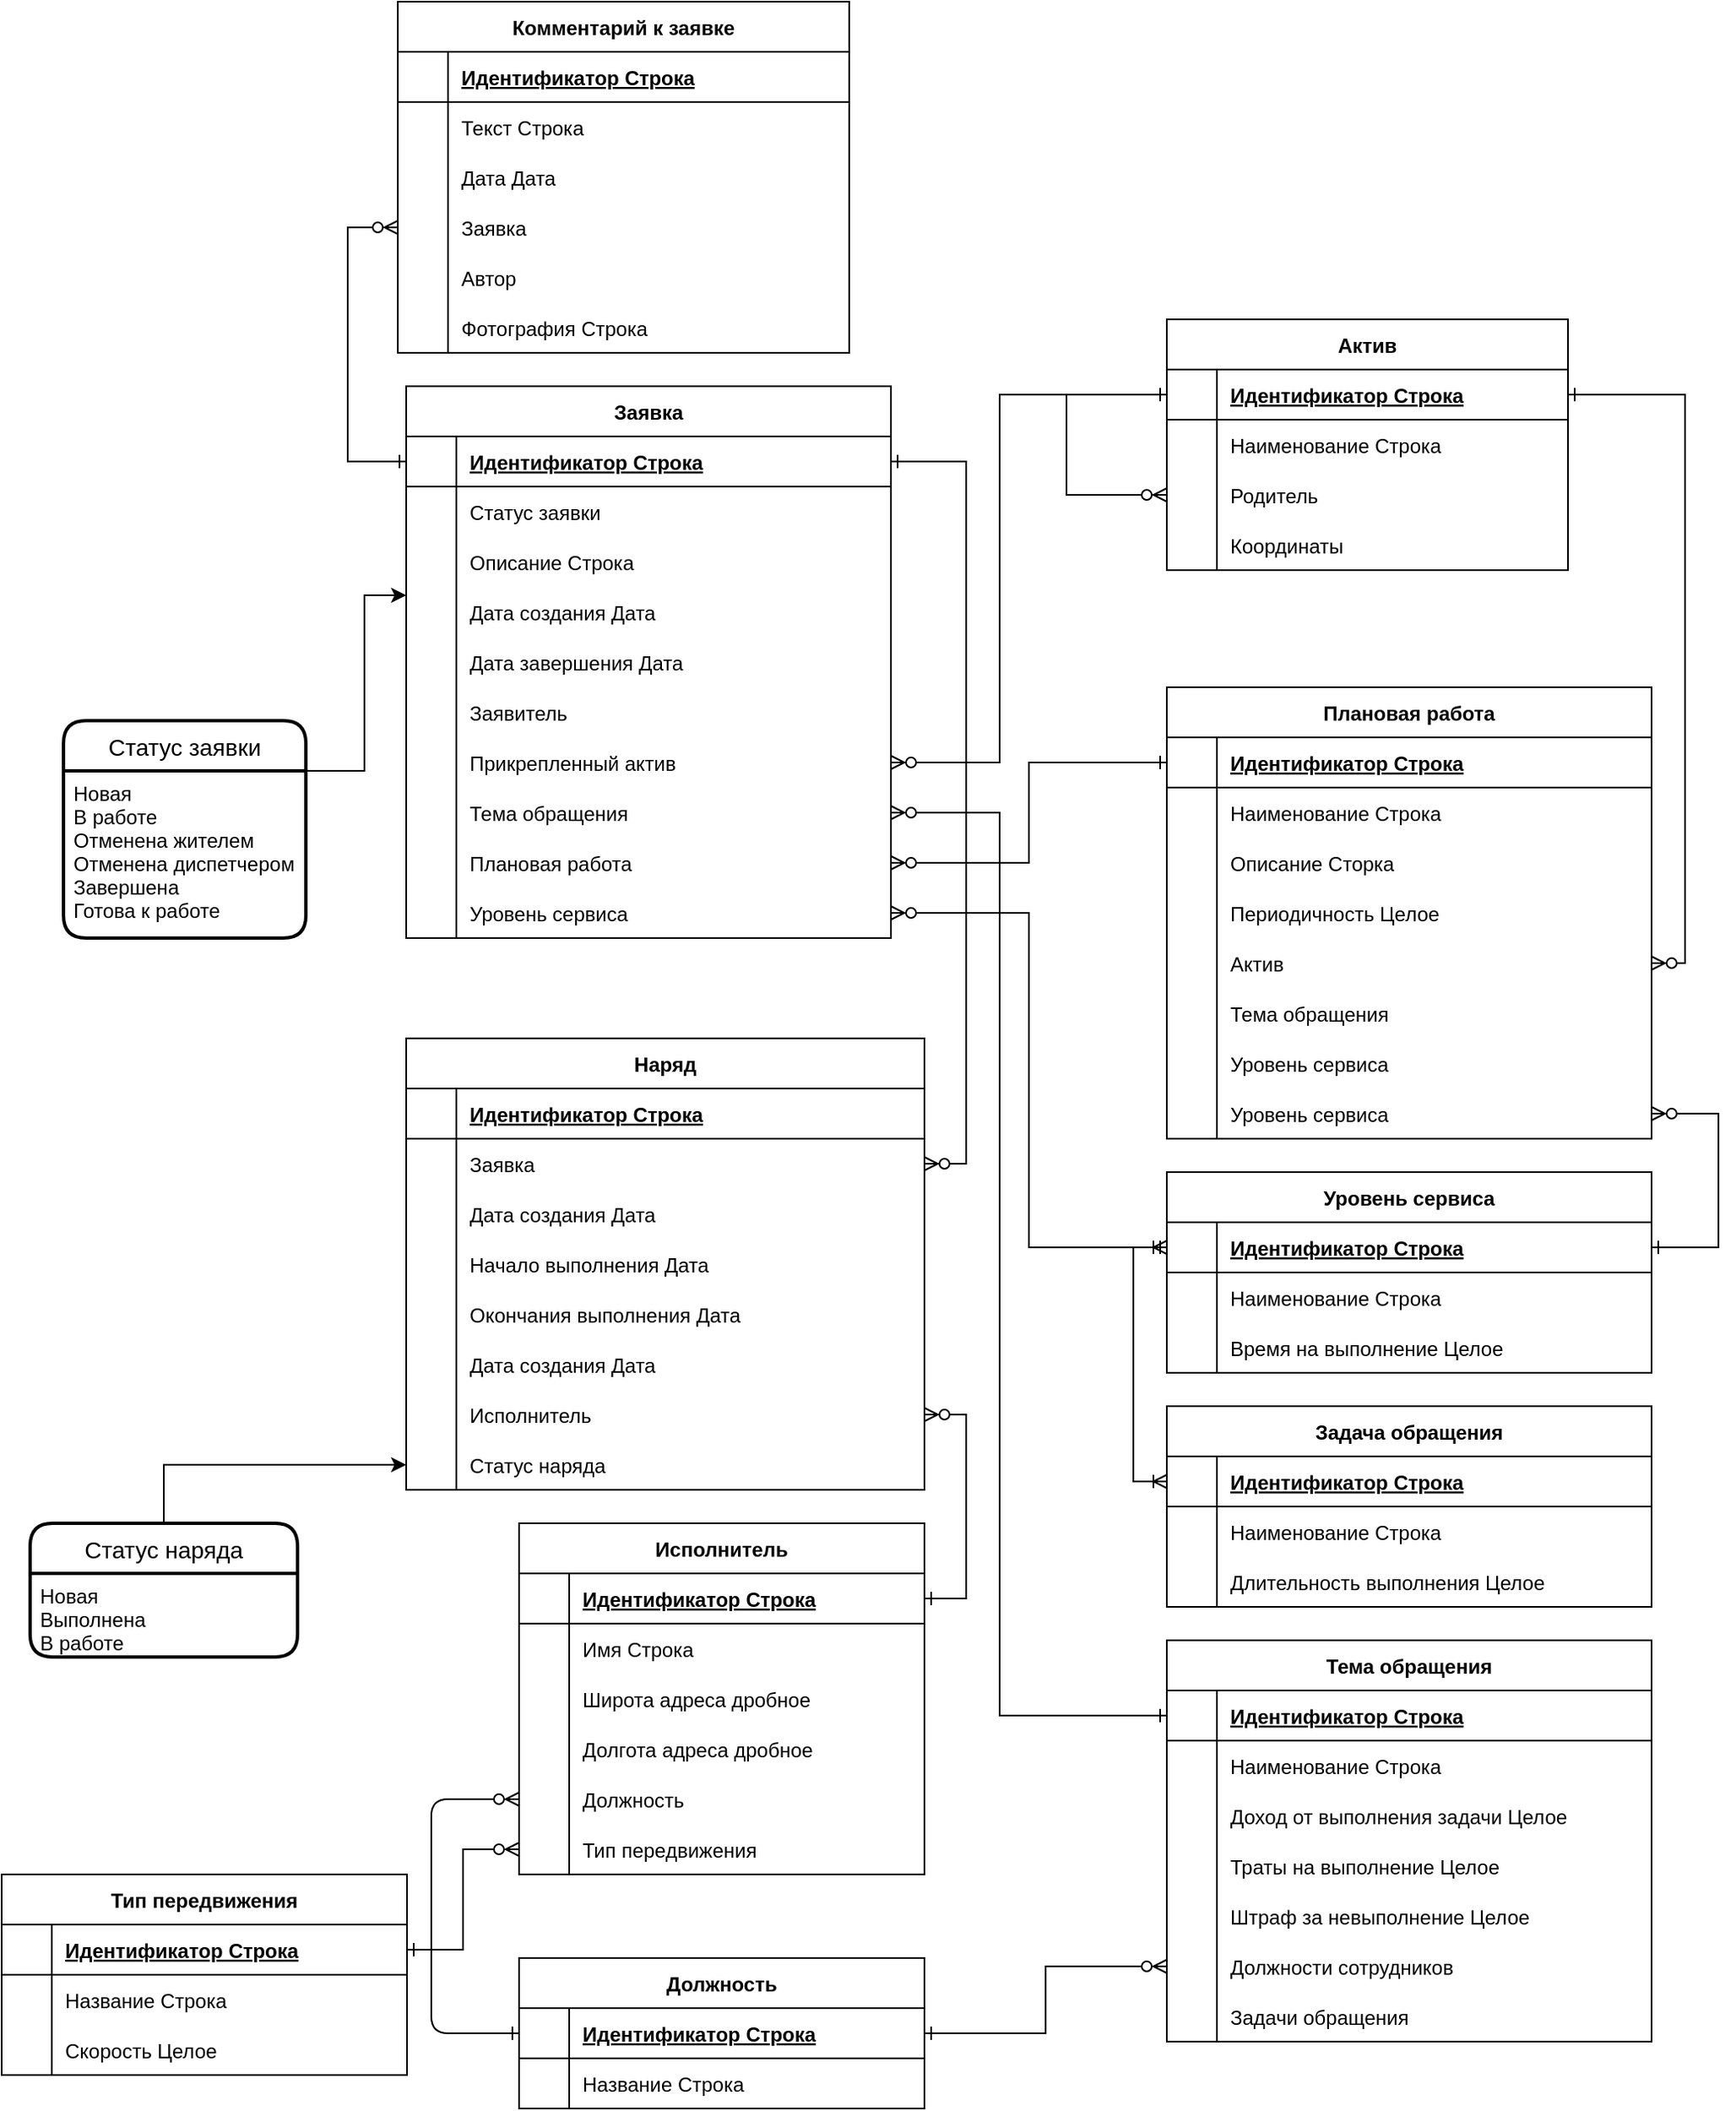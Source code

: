 <mxfile version="21.1.9" type="github">
  <diagram id="R2lEEEUBdFMjLlhIrx00" name="Page-1">
    <mxGraphModel dx="2603" dy="2530" grid="1" gridSize="10" guides="1" tooltips="1" connect="1" arrows="1" fold="1" page="1" pageScale="1" pageWidth="850" pageHeight="1100" math="0" shadow="0" extFonts="Permanent Marker^https://fonts.googleapis.com/css?family=Permanent+Marker">
      <root>
        <mxCell id="0" />
        <mxCell id="1" parent="0" />
        <mxCell id="C-vyLk0tnHw3VtMMgP7b-12" value="" style="edgeStyle=elbowEdgeStyle;endArrow=ERzeroToMany;startArrow=ERone;endFill=1;startFill=0;rounded=0;" parent="1" source="C-vyLk0tnHw3VtMMgP7b-3" target="C-vyLk0tnHw3VtMMgP7b-17" edge="1">
          <mxGeometry width="100" height="100" relative="1" as="geometry">
            <mxPoint x="400" y="180" as="sourcePoint" />
            <mxPoint x="460" y="205" as="targetPoint" />
            <Array as="points">
              <mxPoint x="760" y="230" />
              <mxPoint x="760" y="270" />
              <mxPoint x="760" y="360" />
            </Array>
          </mxGeometry>
        </mxCell>
        <mxCell id="C-vyLk0tnHw3VtMMgP7b-2" value="Заявка" style="shape=table;startSize=30;container=1;collapsible=1;childLayout=tableLayout;fixedRows=1;rowLines=0;fontStyle=1;align=center;resizeLast=1;" parent="1" vertex="1">
          <mxGeometry x="425" y="20" width="290" height="330" as="geometry" />
        </mxCell>
        <mxCell id="C-vyLk0tnHw3VtMMgP7b-3" value="" style="shape=partialRectangle;collapsible=0;dropTarget=0;pointerEvents=0;fillColor=none;points=[[0,0.5],[1,0.5]];portConstraint=eastwest;top=0;left=0;right=0;bottom=1;" parent="C-vyLk0tnHw3VtMMgP7b-2" vertex="1">
          <mxGeometry y="30" width="290" height="30" as="geometry" />
        </mxCell>
        <mxCell id="C-vyLk0tnHw3VtMMgP7b-4" value="" style="shape=partialRectangle;overflow=hidden;connectable=0;fillColor=none;top=0;left=0;bottom=0;right=0;fontStyle=1;" parent="C-vyLk0tnHw3VtMMgP7b-3" vertex="1">
          <mxGeometry width="30" height="30" as="geometry">
            <mxRectangle width="30" height="30" as="alternateBounds" />
          </mxGeometry>
        </mxCell>
        <mxCell id="C-vyLk0tnHw3VtMMgP7b-5" value="Идентификатор Строка " style="shape=partialRectangle;overflow=hidden;connectable=0;fillColor=none;top=0;left=0;bottom=0;right=0;align=left;spacingLeft=6;fontStyle=5;" parent="C-vyLk0tnHw3VtMMgP7b-3" vertex="1">
          <mxGeometry x="30" width="260" height="30" as="geometry">
            <mxRectangle width="260" height="30" as="alternateBounds" />
          </mxGeometry>
        </mxCell>
        <mxCell id="C-vyLk0tnHw3VtMMgP7b-6" value="" style="shape=partialRectangle;collapsible=0;dropTarget=0;pointerEvents=0;fillColor=none;points=[[0,0.5],[1,0.5]];portConstraint=eastwest;top=0;left=0;right=0;bottom=0;" parent="C-vyLk0tnHw3VtMMgP7b-2" vertex="1">
          <mxGeometry y="60" width="290" height="30" as="geometry" />
        </mxCell>
        <mxCell id="C-vyLk0tnHw3VtMMgP7b-7" value="" style="shape=partialRectangle;overflow=hidden;connectable=0;fillColor=none;top=0;left=0;bottom=0;right=0;" parent="C-vyLk0tnHw3VtMMgP7b-6" vertex="1">
          <mxGeometry width="30" height="30" as="geometry">
            <mxRectangle width="30" height="30" as="alternateBounds" />
          </mxGeometry>
        </mxCell>
        <mxCell id="C-vyLk0tnHw3VtMMgP7b-8" value="Статус заявки " style="shape=partialRectangle;overflow=hidden;connectable=0;fillColor=none;top=0;left=0;bottom=0;right=0;align=left;spacingLeft=6;" parent="C-vyLk0tnHw3VtMMgP7b-6" vertex="1">
          <mxGeometry x="30" width="260" height="30" as="geometry">
            <mxRectangle width="260" height="30" as="alternateBounds" />
          </mxGeometry>
        </mxCell>
        <mxCell id="AUKYh_VhikMgX28gDXk--7" value="" style="shape=partialRectangle;collapsible=0;dropTarget=0;pointerEvents=0;fillColor=none;points=[[0,0.5],[1,0.5]];portConstraint=eastwest;top=0;left=0;right=0;bottom=0;" parent="C-vyLk0tnHw3VtMMgP7b-2" vertex="1">
          <mxGeometry y="90" width="290" height="30" as="geometry" />
        </mxCell>
        <mxCell id="AUKYh_VhikMgX28gDXk--8" value="" style="shape=partialRectangle;overflow=hidden;connectable=0;fillColor=none;top=0;left=0;bottom=0;right=0;" parent="AUKYh_VhikMgX28gDXk--7" vertex="1">
          <mxGeometry width="30" height="30" as="geometry">
            <mxRectangle width="30" height="30" as="alternateBounds" />
          </mxGeometry>
        </mxCell>
        <mxCell id="AUKYh_VhikMgX28gDXk--9" value="Описание Строка " style="shape=partialRectangle;overflow=hidden;connectable=0;fillColor=none;top=0;left=0;bottom=0;right=0;align=left;spacingLeft=6;" parent="AUKYh_VhikMgX28gDXk--7" vertex="1">
          <mxGeometry x="30" width="260" height="30" as="geometry">
            <mxRectangle width="260" height="30" as="alternateBounds" />
          </mxGeometry>
        </mxCell>
        <mxCell id="C-vyLk0tnHw3VtMMgP7b-9" value="" style="shape=partialRectangle;collapsible=0;dropTarget=0;pointerEvents=0;fillColor=none;points=[[0,0.5],[1,0.5]];portConstraint=eastwest;top=0;left=0;right=0;bottom=0;" parent="C-vyLk0tnHw3VtMMgP7b-2" vertex="1">
          <mxGeometry y="120" width="290" height="30" as="geometry" />
        </mxCell>
        <mxCell id="C-vyLk0tnHw3VtMMgP7b-10" value="" style="shape=partialRectangle;overflow=hidden;connectable=0;fillColor=none;top=0;left=0;bottom=0;right=0;" parent="C-vyLk0tnHw3VtMMgP7b-9" vertex="1">
          <mxGeometry width="30" height="30" as="geometry">
            <mxRectangle width="30" height="30" as="alternateBounds" />
          </mxGeometry>
        </mxCell>
        <mxCell id="C-vyLk0tnHw3VtMMgP7b-11" value="Дата создания Дата " style="shape=partialRectangle;overflow=hidden;connectable=0;fillColor=none;top=0;left=0;bottom=0;right=0;align=left;spacingLeft=6;" parent="C-vyLk0tnHw3VtMMgP7b-9" vertex="1">
          <mxGeometry x="30" width="260" height="30" as="geometry">
            <mxRectangle width="260" height="30" as="alternateBounds" />
          </mxGeometry>
        </mxCell>
        <mxCell id="AUKYh_VhikMgX28gDXk--25" value="" style="shape=partialRectangle;collapsible=0;dropTarget=0;pointerEvents=0;fillColor=none;points=[[0,0.5],[1,0.5]];portConstraint=eastwest;top=0;left=0;right=0;bottom=0;" parent="C-vyLk0tnHw3VtMMgP7b-2" vertex="1">
          <mxGeometry y="150" width="290" height="30" as="geometry" />
        </mxCell>
        <mxCell id="AUKYh_VhikMgX28gDXk--26" value="" style="shape=partialRectangle;overflow=hidden;connectable=0;fillColor=none;top=0;left=0;bottom=0;right=0;" parent="AUKYh_VhikMgX28gDXk--25" vertex="1">
          <mxGeometry width="30" height="30" as="geometry">
            <mxRectangle width="30" height="30" as="alternateBounds" />
          </mxGeometry>
        </mxCell>
        <mxCell id="AUKYh_VhikMgX28gDXk--27" value="Дата завершения Дата" style="shape=partialRectangle;overflow=hidden;connectable=0;fillColor=none;top=0;left=0;bottom=0;right=0;align=left;spacingLeft=6;" parent="AUKYh_VhikMgX28gDXk--25" vertex="1">
          <mxGeometry x="30" width="260" height="30" as="geometry">
            <mxRectangle width="260" height="30" as="alternateBounds" />
          </mxGeometry>
        </mxCell>
        <mxCell id="AUKYh_VhikMgX28gDXk--112" value="" style="shape=partialRectangle;collapsible=0;dropTarget=0;pointerEvents=0;fillColor=none;points=[[0,0.5],[1,0.5]];portConstraint=eastwest;top=0;left=0;right=0;bottom=0;" parent="C-vyLk0tnHw3VtMMgP7b-2" vertex="1">
          <mxGeometry y="180" width="290" height="30" as="geometry" />
        </mxCell>
        <mxCell id="AUKYh_VhikMgX28gDXk--113" value="" style="shape=partialRectangle;overflow=hidden;connectable=0;fillColor=none;top=0;left=0;bottom=0;right=0;" parent="AUKYh_VhikMgX28gDXk--112" vertex="1">
          <mxGeometry width="30" height="30" as="geometry">
            <mxRectangle width="30" height="30" as="alternateBounds" />
          </mxGeometry>
        </mxCell>
        <mxCell id="AUKYh_VhikMgX28gDXk--114" value="Заявитель" style="shape=partialRectangle;overflow=hidden;connectable=0;fillColor=none;top=0;left=0;bottom=0;right=0;align=left;spacingLeft=6;" parent="AUKYh_VhikMgX28gDXk--112" vertex="1">
          <mxGeometry x="30" width="260" height="30" as="geometry">
            <mxRectangle width="260" height="30" as="alternateBounds" />
          </mxGeometry>
        </mxCell>
        <mxCell id="3mclgtewpZ6jm6NiDSUZ-118" value="" style="shape=partialRectangle;collapsible=0;dropTarget=0;pointerEvents=0;fillColor=none;points=[[0,0.5],[1,0.5]];portConstraint=eastwest;top=0;left=0;right=0;bottom=0;" vertex="1" parent="C-vyLk0tnHw3VtMMgP7b-2">
          <mxGeometry y="210" width="290" height="30" as="geometry" />
        </mxCell>
        <mxCell id="3mclgtewpZ6jm6NiDSUZ-119" value="" style="shape=partialRectangle;overflow=hidden;connectable=0;fillColor=none;top=0;left=0;bottom=0;right=0;" vertex="1" parent="3mclgtewpZ6jm6NiDSUZ-118">
          <mxGeometry width="30" height="30" as="geometry">
            <mxRectangle width="30" height="30" as="alternateBounds" />
          </mxGeometry>
        </mxCell>
        <mxCell id="3mclgtewpZ6jm6NiDSUZ-120" value="Прикрепленный актив" style="shape=partialRectangle;overflow=hidden;connectable=0;fillColor=none;top=0;left=0;bottom=0;right=0;align=left;spacingLeft=6;" vertex="1" parent="3mclgtewpZ6jm6NiDSUZ-118">
          <mxGeometry x="30" width="260" height="30" as="geometry">
            <mxRectangle width="260" height="30" as="alternateBounds" />
          </mxGeometry>
        </mxCell>
        <mxCell id="3mclgtewpZ6jm6NiDSUZ-102" value="" style="shape=partialRectangle;collapsible=0;dropTarget=0;pointerEvents=0;fillColor=none;points=[[0,0.5],[1,0.5]];portConstraint=eastwest;top=0;left=0;right=0;bottom=0;" vertex="1" parent="C-vyLk0tnHw3VtMMgP7b-2">
          <mxGeometry y="240" width="290" height="30" as="geometry" />
        </mxCell>
        <mxCell id="3mclgtewpZ6jm6NiDSUZ-103" value="" style="shape=partialRectangle;overflow=hidden;connectable=0;fillColor=none;top=0;left=0;bottom=0;right=0;" vertex="1" parent="3mclgtewpZ6jm6NiDSUZ-102">
          <mxGeometry width="30" height="30" as="geometry">
            <mxRectangle width="30" height="30" as="alternateBounds" />
          </mxGeometry>
        </mxCell>
        <mxCell id="3mclgtewpZ6jm6NiDSUZ-104" value="Тема обращения" style="shape=partialRectangle;overflow=hidden;connectable=0;fillColor=none;top=0;left=0;bottom=0;right=0;align=left;spacingLeft=6;" vertex="1" parent="3mclgtewpZ6jm6NiDSUZ-102">
          <mxGeometry x="30" width="260" height="30" as="geometry">
            <mxRectangle width="260" height="30" as="alternateBounds" />
          </mxGeometry>
        </mxCell>
        <mxCell id="3mclgtewpZ6jm6NiDSUZ-210" value="" style="shape=partialRectangle;collapsible=0;dropTarget=0;pointerEvents=0;fillColor=none;points=[[0,0.5],[1,0.5]];portConstraint=eastwest;top=0;left=0;right=0;bottom=0;" vertex="1" parent="C-vyLk0tnHw3VtMMgP7b-2">
          <mxGeometry y="270" width="290" height="30" as="geometry" />
        </mxCell>
        <mxCell id="3mclgtewpZ6jm6NiDSUZ-211" value="" style="shape=partialRectangle;overflow=hidden;connectable=0;fillColor=none;top=0;left=0;bottom=0;right=0;" vertex="1" parent="3mclgtewpZ6jm6NiDSUZ-210">
          <mxGeometry width="30" height="30" as="geometry">
            <mxRectangle width="30" height="30" as="alternateBounds" />
          </mxGeometry>
        </mxCell>
        <mxCell id="3mclgtewpZ6jm6NiDSUZ-212" value="Плановая работа" style="shape=partialRectangle;overflow=hidden;connectable=0;fillColor=none;top=0;left=0;bottom=0;right=0;align=left;spacingLeft=6;" vertex="1" parent="3mclgtewpZ6jm6NiDSUZ-210">
          <mxGeometry x="30" width="260" height="30" as="geometry">
            <mxRectangle width="260" height="30" as="alternateBounds" />
          </mxGeometry>
        </mxCell>
        <mxCell id="3mclgtewpZ6jm6NiDSUZ-213" value="" style="shape=partialRectangle;collapsible=0;dropTarget=0;pointerEvents=0;fillColor=none;points=[[0,0.5],[1,0.5]];portConstraint=eastwest;top=0;left=0;right=0;bottom=0;" vertex="1" parent="C-vyLk0tnHw3VtMMgP7b-2">
          <mxGeometry y="300" width="290" height="30" as="geometry" />
        </mxCell>
        <mxCell id="3mclgtewpZ6jm6NiDSUZ-214" value="" style="shape=partialRectangle;overflow=hidden;connectable=0;fillColor=none;top=0;left=0;bottom=0;right=0;" vertex="1" parent="3mclgtewpZ6jm6NiDSUZ-213">
          <mxGeometry width="30" height="30" as="geometry">
            <mxRectangle width="30" height="30" as="alternateBounds" />
          </mxGeometry>
        </mxCell>
        <mxCell id="3mclgtewpZ6jm6NiDSUZ-215" value="Уровень сервиса" style="shape=partialRectangle;overflow=hidden;connectable=0;fillColor=none;top=0;left=0;bottom=0;right=0;align=left;spacingLeft=6;" vertex="1" parent="3mclgtewpZ6jm6NiDSUZ-213">
          <mxGeometry x="30" width="260" height="30" as="geometry">
            <mxRectangle width="260" height="30" as="alternateBounds" />
          </mxGeometry>
        </mxCell>
        <mxCell id="C-vyLk0tnHw3VtMMgP7b-13" value="Наряд" style="shape=table;startSize=30;container=1;collapsible=1;childLayout=tableLayout;fixedRows=1;rowLines=0;fontStyle=1;align=center;resizeLast=1;" parent="1" vertex="1">
          <mxGeometry x="425" y="410" width="310" height="270" as="geometry" />
        </mxCell>
        <mxCell id="C-vyLk0tnHw3VtMMgP7b-14" value="" style="shape=partialRectangle;collapsible=0;dropTarget=0;pointerEvents=0;fillColor=none;points=[[0,0.5],[1,0.5]];portConstraint=eastwest;top=0;left=0;right=0;bottom=1;" parent="C-vyLk0tnHw3VtMMgP7b-13" vertex="1">
          <mxGeometry y="30" width="310" height="30" as="geometry" />
        </mxCell>
        <mxCell id="C-vyLk0tnHw3VtMMgP7b-15" value="" style="shape=partialRectangle;overflow=hidden;connectable=0;fillColor=none;top=0;left=0;bottom=0;right=0;fontStyle=1;" parent="C-vyLk0tnHw3VtMMgP7b-14" vertex="1">
          <mxGeometry width="30" height="30" as="geometry">
            <mxRectangle width="30" height="30" as="alternateBounds" />
          </mxGeometry>
        </mxCell>
        <mxCell id="C-vyLk0tnHw3VtMMgP7b-16" value="Идентификатор Строка  " style="shape=partialRectangle;overflow=hidden;connectable=0;fillColor=none;top=0;left=0;bottom=0;right=0;align=left;spacingLeft=6;fontStyle=5;" parent="C-vyLk0tnHw3VtMMgP7b-14" vertex="1">
          <mxGeometry x="30" width="280" height="30" as="geometry">
            <mxRectangle width="280" height="30" as="alternateBounds" />
          </mxGeometry>
        </mxCell>
        <mxCell id="C-vyLk0tnHw3VtMMgP7b-17" value="" style="shape=partialRectangle;collapsible=0;dropTarget=0;pointerEvents=0;fillColor=none;points=[[0,0.5],[1,0.5]];portConstraint=eastwest;top=0;left=0;right=0;bottom=0;" parent="C-vyLk0tnHw3VtMMgP7b-13" vertex="1">
          <mxGeometry y="60" width="310" height="30" as="geometry" />
        </mxCell>
        <mxCell id="C-vyLk0tnHw3VtMMgP7b-18" value="" style="shape=partialRectangle;overflow=hidden;connectable=0;fillColor=none;top=0;left=0;bottom=0;right=0;" parent="C-vyLk0tnHw3VtMMgP7b-17" vertex="1">
          <mxGeometry width="30" height="30" as="geometry">
            <mxRectangle width="30" height="30" as="alternateBounds" />
          </mxGeometry>
        </mxCell>
        <mxCell id="C-vyLk0tnHw3VtMMgP7b-19" value="Заявка" style="shape=partialRectangle;overflow=hidden;connectable=0;fillColor=none;top=0;left=0;bottom=0;right=0;align=left;spacingLeft=6;" parent="C-vyLk0tnHw3VtMMgP7b-17" vertex="1">
          <mxGeometry x="30" width="280" height="30" as="geometry">
            <mxRectangle width="280" height="30" as="alternateBounds" />
          </mxGeometry>
        </mxCell>
        <mxCell id="C-vyLk0tnHw3VtMMgP7b-20" value="" style="shape=partialRectangle;collapsible=0;dropTarget=0;pointerEvents=0;fillColor=none;points=[[0,0.5],[1,0.5]];portConstraint=eastwest;top=0;left=0;right=0;bottom=0;" parent="C-vyLk0tnHw3VtMMgP7b-13" vertex="1">
          <mxGeometry y="90" width="310" height="30" as="geometry" />
        </mxCell>
        <mxCell id="C-vyLk0tnHw3VtMMgP7b-21" value="" style="shape=partialRectangle;overflow=hidden;connectable=0;fillColor=none;top=0;left=0;bottom=0;right=0;" parent="C-vyLk0tnHw3VtMMgP7b-20" vertex="1">
          <mxGeometry width="30" height="30" as="geometry">
            <mxRectangle width="30" height="30" as="alternateBounds" />
          </mxGeometry>
        </mxCell>
        <mxCell id="C-vyLk0tnHw3VtMMgP7b-22" value="Дата создания Дата " style="shape=partialRectangle;overflow=hidden;connectable=0;fillColor=none;top=0;left=0;bottom=0;right=0;align=left;spacingLeft=6;" parent="C-vyLk0tnHw3VtMMgP7b-20" vertex="1">
          <mxGeometry x="30" width="280" height="30" as="geometry">
            <mxRectangle width="280" height="30" as="alternateBounds" />
          </mxGeometry>
        </mxCell>
        <mxCell id="AUKYh_VhikMgX28gDXk--32" value="" style="shape=partialRectangle;collapsible=0;dropTarget=0;pointerEvents=0;fillColor=none;points=[[0,0.5],[1,0.5]];portConstraint=eastwest;top=0;left=0;right=0;bottom=0;" parent="C-vyLk0tnHw3VtMMgP7b-13" vertex="1">
          <mxGeometry y="120" width="310" height="30" as="geometry" />
        </mxCell>
        <mxCell id="AUKYh_VhikMgX28gDXk--33" value="" style="shape=partialRectangle;overflow=hidden;connectable=0;fillColor=none;top=0;left=0;bottom=0;right=0;" parent="AUKYh_VhikMgX28gDXk--32" vertex="1">
          <mxGeometry width="30" height="30" as="geometry">
            <mxRectangle width="30" height="30" as="alternateBounds" />
          </mxGeometry>
        </mxCell>
        <mxCell id="AUKYh_VhikMgX28gDXk--34" value="Начало выполнения Дата" style="shape=partialRectangle;overflow=hidden;connectable=0;fillColor=none;top=0;left=0;bottom=0;right=0;align=left;spacingLeft=6;" parent="AUKYh_VhikMgX28gDXk--32" vertex="1">
          <mxGeometry x="30" width="280" height="30" as="geometry">
            <mxRectangle width="280" height="30" as="alternateBounds" />
          </mxGeometry>
        </mxCell>
        <mxCell id="AUKYh_VhikMgX28gDXk--35" value="" style="shape=partialRectangle;collapsible=0;dropTarget=0;pointerEvents=0;fillColor=none;points=[[0,0.5],[1,0.5]];portConstraint=eastwest;top=0;left=0;right=0;bottom=0;" parent="C-vyLk0tnHw3VtMMgP7b-13" vertex="1">
          <mxGeometry y="150" width="310" height="30" as="geometry" />
        </mxCell>
        <mxCell id="AUKYh_VhikMgX28gDXk--36" value="" style="shape=partialRectangle;overflow=hidden;connectable=0;fillColor=none;top=0;left=0;bottom=0;right=0;" parent="AUKYh_VhikMgX28gDXk--35" vertex="1">
          <mxGeometry width="30" height="30" as="geometry">
            <mxRectangle width="30" height="30" as="alternateBounds" />
          </mxGeometry>
        </mxCell>
        <mxCell id="AUKYh_VhikMgX28gDXk--37" value="Окончания выполнения Дата " style="shape=partialRectangle;overflow=hidden;connectable=0;fillColor=none;top=0;left=0;bottom=0;right=0;align=left;spacingLeft=6;" parent="AUKYh_VhikMgX28gDXk--35" vertex="1">
          <mxGeometry x="30" width="280" height="30" as="geometry">
            <mxRectangle width="280" height="30" as="alternateBounds" />
          </mxGeometry>
        </mxCell>
        <mxCell id="AUKYh_VhikMgX28gDXk--38" value="" style="shape=partialRectangle;collapsible=0;dropTarget=0;pointerEvents=0;fillColor=none;points=[[0,0.5],[1,0.5]];portConstraint=eastwest;top=0;left=0;right=0;bottom=0;" parent="C-vyLk0tnHw3VtMMgP7b-13" vertex="1">
          <mxGeometry y="180" width="310" height="30" as="geometry" />
        </mxCell>
        <mxCell id="AUKYh_VhikMgX28gDXk--39" value="" style="shape=partialRectangle;overflow=hidden;connectable=0;fillColor=none;top=0;left=0;bottom=0;right=0;" parent="AUKYh_VhikMgX28gDXk--38" vertex="1">
          <mxGeometry width="30" height="30" as="geometry">
            <mxRectangle width="30" height="30" as="alternateBounds" />
          </mxGeometry>
        </mxCell>
        <mxCell id="AUKYh_VhikMgX28gDXk--40" value="Дата создания Дата " style="shape=partialRectangle;overflow=hidden;connectable=0;fillColor=none;top=0;left=0;bottom=0;right=0;align=left;spacingLeft=6;" parent="AUKYh_VhikMgX28gDXk--38" vertex="1">
          <mxGeometry x="30" width="280" height="30" as="geometry">
            <mxRectangle width="280" height="30" as="alternateBounds" />
          </mxGeometry>
        </mxCell>
        <mxCell id="AUKYh_VhikMgX28gDXk--246" value="" style="shape=partialRectangle;collapsible=0;dropTarget=0;pointerEvents=0;fillColor=none;points=[[0,0.5],[1,0.5]];portConstraint=eastwest;top=0;left=0;right=0;bottom=0;" parent="C-vyLk0tnHw3VtMMgP7b-13" vertex="1">
          <mxGeometry y="210" width="310" height="30" as="geometry" />
        </mxCell>
        <mxCell id="AUKYh_VhikMgX28gDXk--247" value="" style="shape=partialRectangle;overflow=hidden;connectable=0;fillColor=none;top=0;left=0;bottom=0;right=0;" parent="AUKYh_VhikMgX28gDXk--246" vertex="1">
          <mxGeometry width="30" height="30" as="geometry">
            <mxRectangle width="30" height="30" as="alternateBounds" />
          </mxGeometry>
        </mxCell>
        <mxCell id="AUKYh_VhikMgX28gDXk--248" value="Исполнитель" style="shape=partialRectangle;overflow=hidden;connectable=0;fillColor=none;top=0;left=0;bottom=0;right=0;align=left;spacingLeft=6;" parent="AUKYh_VhikMgX28gDXk--246" vertex="1">
          <mxGeometry x="30" width="280" height="30" as="geometry">
            <mxRectangle width="280" height="30" as="alternateBounds" />
          </mxGeometry>
        </mxCell>
        <mxCell id="AUKYh_VhikMgX28gDXk--59" value="" style="shape=partialRectangle;collapsible=0;dropTarget=0;pointerEvents=0;fillColor=none;points=[[0,0.5],[1,0.5]];portConstraint=eastwest;top=0;left=0;right=0;bottom=0;" parent="C-vyLk0tnHw3VtMMgP7b-13" vertex="1">
          <mxGeometry y="240" width="310" height="30" as="geometry" />
        </mxCell>
        <mxCell id="AUKYh_VhikMgX28gDXk--60" value="" style="shape=partialRectangle;overflow=hidden;connectable=0;fillColor=none;top=0;left=0;bottom=0;right=0;" parent="AUKYh_VhikMgX28gDXk--59" vertex="1">
          <mxGeometry width="30" height="30" as="geometry">
            <mxRectangle width="30" height="30" as="alternateBounds" />
          </mxGeometry>
        </mxCell>
        <mxCell id="AUKYh_VhikMgX28gDXk--61" value="Статус наряда" style="shape=partialRectangle;overflow=hidden;connectable=0;fillColor=none;top=0;left=0;bottom=0;right=0;align=left;spacingLeft=6;" parent="AUKYh_VhikMgX28gDXk--59" vertex="1">
          <mxGeometry x="30" width="280" height="30" as="geometry">
            <mxRectangle width="280" height="30" as="alternateBounds" />
          </mxGeometry>
        </mxCell>
        <mxCell id="AUKYh_VhikMgX28gDXk--2" value="Статус заявки" style="swimlane;childLayout=stackLayout;horizontal=1;startSize=30;horizontalStack=0;rounded=1;fontSize=14;fontStyle=0;strokeWidth=2;resizeParent=0;resizeLast=1;shadow=0;dashed=0;align=center;" parent="1" vertex="1">
          <mxGeometry x="220" y="220" width="145" height="130" as="geometry" />
        </mxCell>
        <mxCell id="AUKYh_VhikMgX28gDXk--3" value="Новая&#xa;В работе&#xa;Отменена жителем&#xa;Отменена диспетчером&#xa;Завершена&#xa;Готова к работе&#xa;" style="align=left;strokeColor=none;fillColor=none;spacingLeft=4;fontSize=12;verticalAlign=top;resizable=0;rotatable=0;part=1;" parent="AUKYh_VhikMgX28gDXk--2" vertex="1">
          <mxGeometry y="30" width="145" height="100" as="geometry" />
        </mxCell>
        <mxCell id="AUKYh_VhikMgX28gDXk--4" value="Статус наряда" style="swimlane;childLayout=stackLayout;horizontal=1;startSize=30;horizontalStack=0;rounded=1;fontSize=14;fontStyle=0;strokeWidth=2;resizeParent=0;resizeLast=1;shadow=0;dashed=0;align=center;" parent="1" vertex="1">
          <mxGeometry x="200" y="700" width="160" height="80" as="geometry" />
        </mxCell>
        <mxCell id="AUKYh_VhikMgX28gDXk--5" value="Новая&#xa;Выполнена&#xa;В работе" style="align=left;strokeColor=none;fillColor=none;spacingLeft=4;fontSize=12;verticalAlign=top;resizable=0;rotatable=0;part=1;" parent="AUKYh_VhikMgX28gDXk--4" vertex="1">
          <mxGeometry y="30" width="160" height="50" as="geometry" />
        </mxCell>
        <mxCell id="AUKYh_VhikMgX28gDXk--30" style="edgeStyle=orthogonalEdgeStyle;rounded=0;jumpStyle=none;orthogonalLoop=1;jettySize=auto;html=1;exitX=0.5;exitY=1;exitDx=0;exitDy=0;" parent="AUKYh_VhikMgX28gDXk--4" source="AUKYh_VhikMgX28gDXk--5" target="AUKYh_VhikMgX28gDXk--5" edge="1">
          <mxGeometry relative="1" as="geometry" />
        </mxCell>
        <mxCell id="AUKYh_VhikMgX28gDXk--62" style="edgeStyle=orthogonalEdgeStyle;rounded=0;jumpStyle=none;orthogonalLoop=1;jettySize=auto;html=1;entryX=0;entryY=0.5;entryDx=0;entryDy=0;exitX=0.5;exitY=0;exitDx=0;exitDy=0;" parent="1" source="AUKYh_VhikMgX28gDXk--4" target="AUKYh_VhikMgX28gDXk--59" edge="1">
          <mxGeometry relative="1" as="geometry">
            <Array as="points">
              <mxPoint x="280" y="665" />
            </Array>
          </mxGeometry>
        </mxCell>
        <mxCell id="AUKYh_VhikMgX28gDXk--84" value="Комментарий к заявке" style="shape=table;startSize=30;container=1;collapsible=1;childLayout=tableLayout;fixedRows=1;rowLines=0;fontStyle=1;align=center;resizeLast=1;" parent="1" vertex="1">
          <mxGeometry x="420" y="-210" width="270" height="210" as="geometry" />
        </mxCell>
        <mxCell id="AUKYh_VhikMgX28gDXk--85" value="" style="shape=tableRow;horizontal=0;startSize=0;swimlaneHead=0;swimlaneBody=0;fillColor=none;collapsible=0;dropTarget=0;points=[[0,0.5],[1,0.5]];portConstraint=eastwest;top=0;left=0;right=0;bottom=1;" parent="AUKYh_VhikMgX28gDXk--84" vertex="1">
          <mxGeometry y="30" width="270" height="30" as="geometry" />
        </mxCell>
        <mxCell id="AUKYh_VhikMgX28gDXk--86" value="" style="shape=partialRectangle;connectable=0;fillColor=none;top=0;left=0;bottom=0;right=0;fontStyle=1;overflow=hidden;" parent="AUKYh_VhikMgX28gDXk--85" vertex="1">
          <mxGeometry width="30" height="30" as="geometry">
            <mxRectangle width="30" height="30" as="alternateBounds" />
          </mxGeometry>
        </mxCell>
        <mxCell id="AUKYh_VhikMgX28gDXk--87" value="Идентификатор Строка " style="shape=partialRectangle;connectable=0;fillColor=none;top=0;left=0;bottom=0;right=0;align=left;spacingLeft=6;fontStyle=5;overflow=hidden;" parent="AUKYh_VhikMgX28gDXk--85" vertex="1">
          <mxGeometry x="30" width="240" height="30" as="geometry">
            <mxRectangle width="240" height="30" as="alternateBounds" />
          </mxGeometry>
        </mxCell>
        <mxCell id="AUKYh_VhikMgX28gDXk--88" value="" style="shape=tableRow;horizontal=0;startSize=0;swimlaneHead=0;swimlaneBody=0;fillColor=none;collapsible=0;dropTarget=0;points=[[0,0.5],[1,0.5]];portConstraint=eastwest;top=0;left=0;right=0;bottom=0;" parent="AUKYh_VhikMgX28gDXk--84" vertex="1">
          <mxGeometry y="60" width="270" height="30" as="geometry" />
        </mxCell>
        <mxCell id="AUKYh_VhikMgX28gDXk--89" value="" style="shape=partialRectangle;connectable=0;fillColor=none;top=0;left=0;bottom=0;right=0;editable=1;overflow=hidden;" parent="AUKYh_VhikMgX28gDXk--88" vertex="1">
          <mxGeometry width="30" height="30" as="geometry">
            <mxRectangle width="30" height="30" as="alternateBounds" />
          </mxGeometry>
        </mxCell>
        <mxCell id="AUKYh_VhikMgX28gDXk--90" value="Текст Строка " style="shape=partialRectangle;connectable=0;fillColor=none;top=0;left=0;bottom=0;right=0;align=left;spacingLeft=6;overflow=hidden;" parent="AUKYh_VhikMgX28gDXk--88" vertex="1">
          <mxGeometry x="30" width="240" height="30" as="geometry">
            <mxRectangle width="240" height="30" as="alternateBounds" />
          </mxGeometry>
        </mxCell>
        <mxCell id="AUKYh_VhikMgX28gDXk--96" value="" style="shape=tableRow;horizontal=0;startSize=0;swimlaneHead=0;swimlaneBody=0;fillColor=none;collapsible=0;dropTarget=0;points=[[0,0.5],[1,0.5]];portConstraint=eastwest;top=0;left=0;right=0;bottom=0;" parent="AUKYh_VhikMgX28gDXk--84" vertex="1">
          <mxGeometry y="90" width="270" height="30" as="geometry" />
        </mxCell>
        <mxCell id="AUKYh_VhikMgX28gDXk--97" value="" style="shape=partialRectangle;connectable=0;fillColor=none;top=0;left=0;bottom=0;right=0;editable=1;overflow=hidden;" parent="AUKYh_VhikMgX28gDXk--96" vertex="1">
          <mxGeometry width="30" height="30" as="geometry">
            <mxRectangle width="30" height="30" as="alternateBounds" />
          </mxGeometry>
        </mxCell>
        <mxCell id="AUKYh_VhikMgX28gDXk--98" value="Дата Дата " style="shape=partialRectangle;connectable=0;fillColor=none;top=0;left=0;bottom=0;right=0;align=left;spacingLeft=6;overflow=hidden;" parent="AUKYh_VhikMgX28gDXk--96" vertex="1">
          <mxGeometry x="30" width="240" height="30" as="geometry">
            <mxRectangle width="240" height="30" as="alternateBounds" />
          </mxGeometry>
        </mxCell>
        <mxCell id="AUKYh_VhikMgX28gDXk--130" value="" style="shape=tableRow;horizontal=0;startSize=0;swimlaneHead=0;swimlaneBody=0;fillColor=none;collapsible=0;dropTarget=0;points=[[0,0.5],[1,0.5]];portConstraint=eastwest;top=0;left=0;right=0;bottom=0;" parent="AUKYh_VhikMgX28gDXk--84" vertex="1">
          <mxGeometry y="120" width="270" height="30" as="geometry" />
        </mxCell>
        <mxCell id="AUKYh_VhikMgX28gDXk--131" value="" style="shape=partialRectangle;connectable=0;fillColor=none;top=0;left=0;bottom=0;right=0;editable=1;overflow=hidden;" parent="AUKYh_VhikMgX28gDXk--130" vertex="1">
          <mxGeometry width="30" height="30" as="geometry">
            <mxRectangle width="30" height="30" as="alternateBounds" />
          </mxGeometry>
        </mxCell>
        <mxCell id="AUKYh_VhikMgX28gDXk--132" value="Заявка" style="shape=partialRectangle;connectable=0;fillColor=none;top=0;left=0;bottom=0;right=0;align=left;spacingLeft=6;overflow=hidden;" parent="AUKYh_VhikMgX28gDXk--130" vertex="1">
          <mxGeometry x="30" width="240" height="30" as="geometry">
            <mxRectangle width="240" height="30" as="alternateBounds" />
          </mxGeometry>
        </mxCell>
        <mxCell id="AUKYh_VhikMgX28gDXk--91" value="" style="shape=tableRow;horizontal=0;startSize=0;swimlaneHead=0;swimlaneBody=0;fillColor=none;collapsible=0;dropTarget=0;points=[[0,0.5],[1,0.5]];portConstraint=eastwest;top=0;left=0;right=0;bottom=0;" parent="AUKYh_VhikMgX28gDXk--84" vertex="1">
          <mxGeometry y="150" width="270" height="30" as="geometry" />
        </mxCell>
        <mxCell id="AUKYh_VhikMgX28gDXk--92" value="" style="shape=partialRectangle;connectable=0;fillColor=none;top=0;left=0;bottom=0;right=0;editable=1;overflow=hidden;" parent="AUKYh_VhikMgX28gDXk--91" vertex="1">
          <mxGeometry width="30" height="30" as="geometry">
            <mxRectangle width="30" height="30" as="alternateBounds" />
          </mxGeometry>
        </mxCell>
        <mxCell id="AUKYh_VhikMgX28gDXk--93" value="Автор" style="shape=partialRectangle;connectable=0;fillColor=none;top=0;left=0;bottom=0;right=0;align=left;spacingLeft=6;overflow=hidden;" parent="AUKYh_VhikMgX28gDXk--91" vertex="1">
          <mxGeometry x="30" width="240" height="30" as="geometry">
            <mxRectangle width="240" height="30" as="alternateBounds" />
          </mxGeometry>
        </mxCell>
        <mxCell id="3mclgtewpZ6jm6NiDSUZ-81" value="" style="shape=tableRow;horizontal=0;startSize=0;swimlaneHead=0;swimlaneBody=0;fillColor=none;collapsible=0;dropTarget=0;points=[[0,0.5],[1,0.5]];portConstraint=eastwest;top=0;left=0;right=0;bottom=0;" vertex="1" parent="AUKYh_VhikMgX28gDXk--84">
          <mxGeometry y="180" width="270" height="30" as="geometry" />
        </mxCell>
        <mxCell id="3mclgtewpZ6jm6NiDSUZ-82" value="" style="shape=partialRectangle;connectable=0;fillColor=none;top=0;left=0;bottom=0;right=0;editable=1;overflow=hidden;" vertex="1" parent="3mclgtewpZ6jm6NiDSUZ-81">
          <mxGeometry width="30" height="30" as="geometry">
            <mxRectangle width="30" height="30" as="alternateBounds" />
          </mxGeometry>
        </mxCell>
        <mxCell id="3mclgtewpZ6jm6NiDSUZ-83" value="Фотография Строка" style="shape=partialRectangle;connectable=0;fillColor=none;top=0;left=0;bottom=0;right=0;align=left;spacingLeft=6;overflow=hidden;" vertex="1" parent="3mclgtewpZ6jm6NiDSUZ-81">
          <mxGeometry x="30" width="240" height="30" as="geometry">
            <mxRectangle width="240" height="30" as="alternateBounds" />
          </mxGeometry>
        </mxCell>
        <mxCell id="AUKYh_VhikMgX28gDXk--95" value="" style="endArrow=ERzeroToMany;startArrow=ERone;endFill=1;startFill=0;edgeStyle=elbowEdgeStyle;entryX=0;entryY=0.5;entryDx=0;entryDy=0;exitX=0;exitY=0.5;exitDx=0;exitDy=0;rounded=0;" parent="1" source="C-vyLk0tnHw3VtMMgP7b-3" target="AUKYh_VhikMgX28gDXk--130" edge="1">
          <mxGeometry width="100" height="100" relative="1" as="geometry">
            <mxPoint x="370" y="140" as="sourcePoint" />
            <mxPoint x="380" y="20" as="targetPoint" />
            <Array as="points">
              <mxPoint x="390" y="40" />
              <mxPoint x="420" y="95" />
            </Array>
          </mxGeometry>
        </mxCell>
        <mxCell id="AUKYh_VhikMgX28gDXk--31" style="edgeStyle=orthogonalEdgeStyle;rounded=0;jumpStyle=none;orthogonalLoop=1;jettySize=auto;html=1;exitX=1;exitY=0;exitDx=0;exitDy=0;" parent="1" source="AUKYh_VhikMgX28gDXk--3" edge="1">
          <mxGeometry relative="1" as="geometry">
            <Array as="points">
              <mxPoint x="400" y="250" />
              <mxPoint x="400" y="145" />
            </Array>
            <mxPoint x="425" y="145" as="targetPoint" />
          </mxGeometry>
        </mxCell>
        <mxCell id="AUKYh_VhikMgX28gDXk--155" value="Исполнитель" style="shape=table;startSize=30;container=1;collapsible=1;childLayout=tableLayout;fixedRows=1;rowLines=0;fontStyle=1;align=center;resizeLast=1;" parent="1" vertex="1">
          <mxGeometry x="492.5" y="700" width="242.5" height="210" as="geometry" />
        </mxCell>
        <mxCell id="AUKYh_VhikMgX28gDXk--156" value="" style="shape=tableRow;horizontal=0;startSize=0;swimlaneHead=0;swimlaneBody=0;fillColor=none;collapsible=0;dropTarget=0;points=[[0,0.5],[1,0.5]];portConstraint=eastwest;top=0;left=0;right=0;bottom=1;" parent="AUKYh_VhikMgX28gDXk--155" vertex="1">
          <mxGeometry y="30" width="242.5" height="30" as="geometry" />
        </mxCell>
        <mxCell id="AUKYh_VhikMgX28gDXk--157" value="" style="shape=partialRectangle;connectable=0;fillColor=none;top=0;left=0;bottom=0;right=0;fontStyle=1;overflow=hidden;" parent="AUKYh_VhikMgX28gDXk--156" vertex="1">
          <mxGeometry width="30" height="30" as="geometry">
            <mxRectangle width="30" height="30" as="alternateBounds" />
          </mxGeometry>
        </mxCell>
        <mxCell id="AUKYh_VhikMgX28gDXk--158" value="Идентификатор Строка " style="shape=partialRectangle;connectable=0;fillColor=none;top=0;left=0;bottom=0;right=0;align=left;spacingLeft=6;fontStyle=5;overflow=hidden;" parent="AUKYh_VhikMgX28gDXk--156" vertex="1">
          <mxGeometry x="30" width="212.5" height="30" as="geometry">
            <mxRectangle width="212.5" height="30" as="alternateBounds" />
          </mxGeometry>
        </mxCell>
        <mxCell id="AUKYh_VhikMgX28gDXk--159" value="" style="shape=tableRow;horizontal=0;startSize=0;swimlaneHead=0;swimlaneBody=0;fillColor=none;collapsible=0;dropTarget=0;points=[[0,0.5],[1,0.5]];portConstraint=eastwest;top=0;left=0;right=0;bottom=0;" parent="AUKYh_VhikMgX28gDXk--155" vertex="1">
          <mxGeometry y="60" width="242.5" height="30" as="geometry" />
        </mxCell>
        <mxCell id="AUKYh_VhikMgX28gDXk--160" value="" style="shape=partialRectangle;connectable=0;fillColor=none;top=0;left=0;bottom=0;right=0;editable=1;overflow=hidden;" parent="AUKYh_VhikMgX28gDXk--159" vertex="1">
          <mxGeometry width="30" height="30" as="geometry">
            <mxRectangle width="30" height="30" as="alternateBounds" />
          </mxGeometry>
        </mxCell>
        <mxCell id="AUKYh_VhikMgX28gDXk--161" value="Имя Строка " style="shape=partialRectangle;connectable=0;fillColor=none;top=0;left=0;bottom=0;right=0;align=left;spacingLeft=6;overflow=hidden;" parent="AUKYh_VhikMgX28gDXk--159" vertex="1">
          <mxGeometry x="30" width="212.5" height="30" as="geometry">
            <mxRectangle width="212.5" height="30" as="alternateBounds" />
          </mxGeometry>
        </mxCell>
        <mxCell id="AUKYh_VhikMgX28gDXk--192" value="" style="shape=tableRow;horizontal=0;startSize=0;swimlaneHead=0;swimlaneBody=0;fillColor=none;collapsible=0;dropTarget=0;points=[[0,0.5],[1,0.5]];portConstraint=eastwest;top=0;left=0;right=0;bottom=0;" parent="AUKYh_VhikMgX28gDXk--155" vertex="1">
          <mxGeometry y="90" width="242.5" height="30" as="geometry" />
        </mxCell>
        <mxCell id="AUKYh_VhikMgX28gDXk--193" value="" style="shape=partialRectangle;connectable=0;fillColor=none;top=0;left=0;bottom=0;right=0;editable=1;overflow=hidden;" parent="AUKYh_VhikMgX28gDXk--192" vertex="1">
          <mxGeometry width="30" height="30" as="geometry">
            <mxRectangle width="30" height="30" as="alternateBounds" />
          </mxGeometry>
        </mxCell>
        <mxCell id="AUKYh_VhikMgX28gDXk--194" value="Широта адреса дробное" style="shape=partialRectangle;connectable=0;fillColor=none;top=0;left=0;bottom=0;right=0;align=left;spacingLeft=6;overflow=hidden;" parent="AUKYh_VhikMgX28gDXk--192" vertex="1">
          <mxGeometry x="30" width="212.5" height="30" as="geometry">
            <mxRectangle width="212.5" height="30" as="alternateBounds" />
          </mxGeometry>
        </mxCell>
        <mxCell id="AUKYh_VhikMgX28gDXk--195" value="" style="shape=tableRow;horizontal=0;startSize=0;swimlaneHead=0;swimlaneBody=0;fillColor=none;collapsible=0;dropTarget=0;points=[[0,0.5],[1,0.5]];portConstraint=eastwest;top=0;left=0;right=0;bottom=0;" parent="AUKYh_VhikMgX28gDXk--155" vertex="1">
          <mxGeometry y="120" width="242.5" height="30" as="geometry" />
        </mxCell>
        <mxCell id="AUKYh_VhikMgX28gDXk--196" value="" style="shape=partialRectangle;connectable=0;fillColor=none;top=0;left=0;bottom=0;right=0;editable=1;overflow=hidden;" parent="AUKYh_VhikMgX28gDXk--195" vertex="1">
          <mxGeometry width="30" height="30" as="geometry">
            <mxRectangle width="30" height="30" as="alternateBounds" />
          </mxGeometry>
        </mxCell>
        <mxCell id="AUKYh_VhikMgX28gDXk--197" value="Долгота адреса дробное" style="shape=partialRectangle;connectable=0;fillColor=none;top=0;left=0;bottom=0;right=0;align=left;spacingLeft=6;overflow=hidden;" parent="AUKYh_VhikMgX28gDXk--195" vertex="1">
          <mxGeometry x="30" width="212.5" height="30" as="geometry">
            <mxRectangle width="212.5" height="30" as="alternateBounds" />
          </mxGeometry>
        </mxCell>
        <mxCell id="AUKYh_VhikMgX28gDXk--162" value="" style="shape=tableRow;horizontal=0;startSize=0;swimlaneHead=0;swimlaneBody=0;fillColor=none;collapsible=0;dropTarget=0;points=[[0,0.5],[1,0.5]];portConstraint=eastwest;top=0;left=0;right=0;bottom=0;" parent="AUKYh_VhikMgX28gDXk--155" vertex="1">
          <mxGeometry y="150" width="242.5" height="30" as="geometry" />
        </mxCell>
        <mxCell id="AUKYh_VhikMgX28gDXk--163" value="" style="shape=partialRectangle;connectable=0;fillColor=none;top=0;left=0;bottom=0;right=0;editable=1;overflow=hidden;" parent="AUKYh_VhikMgX28gDXk--162" vertex="1">
          <mxGeometry width="30" height="30" as="geometry">
            <mxRectangle width="30" height="30" as="alternateBounds" />
          </mxGeometry>
        </mxCell>
        <mxCell id="AUKYh_VhikMgX28gDXk--164" value="Должность" style="shape=partialRectangle;connectable=0;fillColor=none;top=0;left=0;bottom=0;right=0;align=left;spacingLeft=6;overflow=hidden;" parent="AUKYh_VhikMgX28gDXk--162" vertex="1">
          <mxGeometry x="30" width="212.5" height="30" as="geometry">
            <mxRectangle width="212.5" height="30" as="alternateBounds" />
          </mxGeometry>
        </mxCell>
        <mxCell id="3mclgtewpZ6jm6NiDSUZ-235" value="" style="shape=tableRow;horizontal=0;startSize=0;swimlaneHead=0;swimlaneBody=0;fillColor=none;collapsible=0;dropTarget=0;points=[[0,0.5],[1,0.5]];portConstraint=eastwest;top=0;left=0;right=0;bottom=0;" vertex="1" parent="AUKYh_VhikMgX28gDXk--155">
          <mxGeometry y="180" width="242.5" height="30" as="geometry" />
        </mxCell>
        <mxCell id="3mclgtewpZ6jm6NiDSUZ-236" value="" style="shape=partialRectangle;connectable=0;fillColor=none;top=0;left=0;bottom=0;right=0;editable=1;overflow=hidden;" vertex="1" parent="3mclgtewpZ6jm6NiDSUZ-235">
          <mxGeometry width="30" height="30" as="geometry">
            <mxRectangle width="30" height="30" as="alternateBounds" />
          </mxGeometry>
        </mxCell>
        <mxCell id="3mclgtewpZ6jm6NiDSUZ-237" value="Тип передвижения" style="shape=partialRectangle;connectable=0;fillColor=none;top=0;left=0;bottom=0;right=0;align=left;spacingLeft=6;overflow=hidden;" vertex="1" parent="3mclgtewpZ6jm6NiDSUZ-235">
          <mxGeometry x="30" width="212.5" height="30" as="geometry">
            <mxRectangle width="212.5" height="30" as="alternateBounds" />
          </mxGeometry>
        </mxCell>
        <mxCell id="AUKYh_VhikMgX28gDXk--168" value="Должность" style="shape=table;startSize=30;container=1;collapsible=1;childLayout=tableLayout;fixedRows=1;rowLines=0;fontStyle=1;align=center;resizeLast=1;" parent="1" vertex="1">
          <mxGeometry x="492.5" y="960" width="242.5" height="90" as="geometry" />
        </mxCell>
        <mxCell id="AUKYh_VhikMgX28gDXk--169" value="" style="shape=tableRow;horizontal=0;startSize=0;swimlaneHead=0;swimlaneBody=0;fillColor=none;collapsible=0;dropTarget=0;points=[[0,0.5],[1,0.5]];portConstraint=eastwest;top=0;left=0;right=0;bottom=1;" parent="AUKYh_VhikMgX28gDXk--168" vertex="1">
          <mxGeometry y="30" width="242.5" height="30" as="geometry" />
        </mxCell>
        <mxCell id="AUKYh_VhikMgX28gDXk--170" value="" style="shape=partialRectangle;connectable=0;fillColor=none;top=0;left=0;bottom=0;right=0;fontStyle=1;overflow=hidden;" parent="AUKYh_VhikMgX28gDXk--169" vertex="1">
          <mxGeometry width="30" height="30" as="geometry">
            <mxRectangle width="30" height="30" as="alternateBounds" />
          </mxGeometry>
        </mxCell>
        <mxCell id="AUKYh_VhikMgX28gDXk--171" value="Идентификатор Строка " style="shape=partialRectangle;connectable=0;fillColor=none;top=0;left=0;bottom=0;right=0;align=left;spacingLeft=6;fontStyle=5;overflow=hidden;" parent="AUKYh_VhikMgX28gDXk--169" vertex="1">
          <mxGeometry x="30" width="212.5" height="30" as="geometry">
            <mxRectangle width="212.5" height="30" as="alternateBounds" />
          </mxGeometry>
        </mxCell>
        <mxCell id="AUKYh_VhikMgX28gDXk--172" value="" style="shape=tableRow;horizontal=0;startSize=0;swimlaneHead=0;swimlaneBody=0;fillColor=none;collapsible=0;dropTarget=0;points=[[0,0.5],[1,0.5]];portConstraint=eastwest;top=0;left=0;right=0;bottom=0;" parent="AUKYh_VhikMgX28gDXk--168" vertex="1">
          <mxGeometry y="60" width="242.5" height="30" as="geometry" />
        </mxCell>
        <mxCell id="AUKYh_VhikMgX28gDXk--173" value="" style="shape=partialRectangle;connectable=0;fillColor=none;top=0;left=0;bottom=0;right=0;editable=1;overflow=hidden;" parent="AUKYh_VhikMgX28gDXk--172" vertex="1">
          <mxGeometry width="30" height="30" as="geometry">
            <mxRectangle width="30" height="30" as="alternateBounds" />
          </mxGeometry>
        </mxCell>
        <mxCell id="AUKYh_VhikMgX28gDXk--174" value="Название Строка " style="shape=partialRectangle;connectable=0;fillColor=none;top=0;left=0;bottom=0;right=0;align=left;spacingLeft=6;overflow=hidden;" parent="AUKYh_VhikMgX28gDXk--172" vertex="1">
          <mxGeometry x="30" width="212.5" height="30" as="geometry">
            <mxRectangle width="212.5" height="30" as="alternateBounds" />
          </mxGeometry>
        </mxCell>
        <mxCell id="AUKYh_VhikMgX28gDXk--179" value="" style="edgeStyle=elbowEdgeStyle;endArrow=ERzeroToMany;startArrow=ERone;endFill=1;startFill=0;exitX=0;exitY=0.5;exitDx=0;exitDy=0;entryX=0;entryY=0.5;entryDx=0;entryDy=0;" parent="1" source="AUKYh_VhikMgX28gDXk--169" target="AUKYh_VhikMgX28gDXk--162" edge="1">
          <mxGeometry width="100" height="100" relative="1" as="geometry">
            <mxPoint x="250" y="770" as="sourcePoint" />
            <mxPoint x="240" y="1140" as="targetPoint" />
            <Array as="points">
              <mxPoint x="440" y="890" />
              <mxPoint x="810" y="680" />
              <mxPoint x="780" y="770" />
              <mxPoint x="450" y="910" />
            </Array>
          </mxGeometry>
        </mxCell>
        <mxCell id="AUKYh_VhikMgX28gDXk--250" value="" style="endArrow=ERzeroToMany;startArrow=ERone;endFill=1;startFill=0;edgeStyle=elbowEdgeStyle;entryX=1;entryY=0.5;entryDx=0;entryDy=0;exitX=1;exitY=0.5;exitDx=0;exitDy=0;rounded=0;" parent="1" source="AUKYh_VhikMgX28gDXk--156" target="AUKYh_VhikMgX28gDXk--246" edge="1">
          <mxGeometry width="100" height="100" relative="1" as="geometry">
            <mxPoint x="740" y="810" as="sourcePoint" />
            <mxPoint x="810" y="825" as="targetPoint" />
            <Array as="points">
              <mxPoint x="760" y="680" />
              <mxPoint x="790" y="560" />
              <mxPoint x="780" y="480" />
              <mxPoint x="800" y="570" />
              <mxPoint x="810" y="770" />
              <mxPoint x="790" y="825" />
            </Array>
          </mxGeometry>
        </mxCell>
        <mxCell id="AUKYh_VhikMgX28gDXk--273" value="Актив" style="shape=table;startSize=30;container=1;collapsible=1;childLayout=tableLayout;fixedRows=1;rowLines=0;fontStyle=1;align=center;resizeLast=1;" parent="1" vertex="1">
          <mxGeometry x="880" y="-20" width="240" height="150" as="geometry" />
        </mxCell>
        <mxCell id="AUKYh_VhikMgX28gDXk--274" value="" style="shape=tableRow;horizontal=0;startSize=0;swimlaneHead=0;swimlaneBody=0;fillColor=none;collapsible=0;dropTarget=0;points=[[0,0.5],[1,0.5]];portConstraint=eastwest;top=0;left=0;right=0;bottom=1;" parent="AUKYh_VhikMgX28gDXk--273" vertex="1">
          <mxGeometry y="30" width="240" height="30" as="geometry" />
        </mxCell>
        <mxCell id="AUKYh_VhikMgX28gDXk--275" value="" style="shape=partialRectangle;connectable=0;fillColor=none;top=0;left=0;bottom=0;right=0;fontStyle=1;overflow=hidden;" parent="AUKYh_VhikMgX28gDXk--274" vertex="1">
          <mxGeometry width="30" height="30" as="geometry">
            <mxRectangle width="30" height="30" as="alternateBounds" />
          </mxGeometry>
        </mxCell>
        <mxCell id="AUKYh_VhikMgX28gDXk--276" value="Идентификатор Строка " style="shape=partialRectangle;connectable=0;fillColor=none;top=0;left=0;bottom=0;right=0;align=left;spacingLeft=6;fontStyle=5;overflow=hidden;" parent="AUKYh_VhikMgX28gDXk--274" vertex="1">
          <mxGeometry x="30" width="210" height="30" as="geometry">
            <mxRectangle width="210" height="30" as="alternateBounds" />
          </mxGeometry>
        </mxCell>
        <mxCell id="AUKYh_VhikMgX28gDXk--277" value="" style="shape=tableRow;horizontal=0;startSize=0;swimlaneHead=0;swimlaneBody=0;fillColor=none;collapsible=0;dropTarget=0;points=[[0,0.5],[1,0.5]];portConstraint=eastwest;top=0;left=0;right=0;bottom=0;" parent="AUKYh_VhikMgX28gDXk--273" vertex="1">
          <mxGeometry y="60" width="240" height="30" as="geometry" />
        </mxCell>
        <mxCell id="AUKYh_VhikMgX28gDXk--278" value="" style="shape=partialRectangle;connectable=0;fillColor=none;top=0;left=0;bottom=0;right=0;editable=1;overflow=hidden;" parent="AUKYh_VhikMgX28gDXk--277" vertex="1">
          <mxGeometry width="30" height="30" as="geometry">
            <mxRectangle width="30" height="30" as="alternateBounds" />
          </mxGeometry>
        </mxCell>
        <mxCell id="AUKYh_VhikMgX28gDXk--279" value="Наименование Строка " style="shape=partialRectangle;connectable=0;fillColor=none;top=0;left=0;bottom=0;right=0;align=left;spacingLeft=6;overflow=hidden;" parent="AUKYh_VhikMgX28gDXk--277" vertex="1">
          <mxGeometry x="30" width="210" height="30" as="geometry">
            <mxRectangle width="210" height="30" as="alternateBounds" />
          </mxGeometry>
        </mxCell>
        <mxCell id="AUKYh_VhikMgX28gDXk--280" value="" style="shape=tableRow;horizontal=0;startSize=0;swimlaneHead=0;swimlaneBody=0;fillColor=none;collapsible=0;dropTarget=0;points=[[0,0.5],[1,0.5]];portConstraint=eastwest;top=0;left=0;right=0;bottom=0;" parent="AUKYh_VhikMgX28gDXk--273" vertex="1">
          <mxGeometry y="90" width="240" height="30" as="geometry" />
        </mxCell>
        <mxCell id="AUKYh_VhikMgX28gDXk--281" value="" style="shape=partialRectangle;connectable=0;fillColor=none;top=0;left=0;bottom=0;right=0;editable=1;overflow=hidden;" parent="AUKYh_VhikMgX28gDXk--280" vertex="1">
          <mxGeometry width="30" height="30" as="geometry">
            <mxRectangle width="30" height="30" as="alternateBounds" />
          </mxGeometry>
        </mxCell>
        <mxCell id="AUKYh_VhikMgX28gDXk--282" value="Родитель" style="shape=partialRectangle;connectable=0;fillColor=none;top=0;left=0;bottom=0;right=0;align=left;spacingLeft=6;overflow=hidden;" parent="AUKYh_VhikMgX28gDXk--280" vertex="1">
          <mxGeometry x="30" width="210" height="30" as="geometry">
            <mxRectangle width="210" height="30" as="alternateBounds" />
          </mxGeometry>
        </mxCell>
        <mxCell id="AUKYh_VhikMgX28gDXk--284" value="" style="endArrow=ERzeroToMany;startArrow=ERone;endFill=1;startFill=0;edgeStyle=elbowEdgeStyle;entryX=0;entryY=0.5;entryDx=0;entryDy=0;exitX=0;exitY=0.5;exitDx=0;exitDy=0;rounded=0;" parent="AUKYh_VhikMgX28gDXk--273" source="AUKYh_VhikMgX28gDXk--274" target="AUKYh_VhikMgX28gDXk--280" edge="1">
          <mxGeometry width="100" height="100" relative="1" as="geometry">
            <mxPoint x="-50" y="440" as="sourcePoint" />
            <mxPoint x="-140" y="130" as="targetPoint" />
            <Array as="points">
              <mxPoint x="-60" y="80" />
              <mxPoint x="-90" y="60" />
              <mxPoint x="-40" y="80" />
              <mxPoint x="-50" y="80" />
              <mxPoint x="-90" y="175" />
              <mxPoint x="-80" y="375" />
              <mxPoint x="-30" y="370" />
              <mxPoint x="-10" y="565" />
              <mxPoint x="-20" y="450" />
              <mxPoint x="-30" y="340" />
            </Array>
          </mxGeometry>
        </mxCell>
        <mxCell id="3mclgtewpZ6jm6NiDSUZ-78" value="" style="shape=tableRow;horizontal=0;startSize=0;swimlaneHead=0;swimlaneBody=0;fillColor=none;collapsible=0;dropTarget=0;points=[[0,0.5],[1,0.5]];portConstraint=eastwest;top=0;left=0;right=0;bottom=0;" vertex="1" parent="AUKYh_VhikMgX28gDXk--273">
          <mxGeometry y="120" width="240" height="30" as="geometry" />
        </mxCell>
        <mxCell id="3mclgtewpZ6jm6NiDSUZ-79" value="" style="shape=partialRectangle;connectable=0;fillColor=none;top=0;left=0;bottom=0;right=0;editable=1;overflow=hidden;" vertex="1" parent="3mclgtewpZ6jm6NiDSUZ-78">
          <mxGeometry width="30" height="30" as="geometry">
            <mxRectangle width="30" height="30" as="alternateBounds" />
          </mxGeometry>
        </mxCell>
        <mxCell id="3mclgtewpZ6jm6NiDSUZ-80" value="Координаты" style="shape=partialRectangle;connectable=0;fillColor=none;top=0;left=0;bottom=0;right=0;align=left;spacingLeft=6;overflow=hidden;" vertex="1" parent="3mclgtewpZ6jm6NiDSUZ-78">
          <mxGeometry x="30" width="210" height="30" as="geometry">
            <mxRectangle width="210" height="30" as="alternateBounds" />
          </mxGeometry>
        </mxCell>
        <mxCell id="3mclgtewpZ6jm6NiDSUZ-1" value="Уровень сервиса" style="shape=table;startSize=30;container=1;collapsible=1;childLayout=tableLayout;fixedRows=1;rowLines=0;fontStyle=1;align=center;resizeLast=1;" vertex="1" parent="1">
          <mxGeometry x="880" y="490" width="290" height="120" as="geometry" />
        </mxCell>
        <mxCell id="3mclgtewpZ6jm6NiDSUZ-2" value="" style="shape=partialRectangle;collapsible=0;dropTarget=0;pointerEvents=0;fillColor=none;points=[[0,0.5],[1,0.5]];portConstraint=eastwest;top=0;left=0;right=0;bottom=1;" vertex="1" parent="3mclgtewpZ6jm6NiDSUZ-1">
          <mxGeometry y="30" width="290" height="30" as="geometry" />
        </mxCell>
        <mxCell id="3mclgtewpZ6jm6NiDSUZ-3" value="" style="shape=partialRectangle;overflow=hidden;connectable=0;fillColor=none;top=0;left=0;bottom=0;right=0;fontStyle=1;" vertex="1" parent="3mclgtewpZ6jm6NiDSUZ-2">
          <mxGeometry width="30" height="30" as="geometry">
            <mxRectangle width="30" height="30" as="alternateBounds" />
          </mxGeometry>
        </mxCell>
        <mxCell id="3mclgtewpZ6jm6NiDSUZ-4" value="Идентификатор Строка " style="shape=partialRectangle;overflow=hidden;connectable=0;fillColor=none;top=0;left=0;bottom=0;right=0;align=left;spacingLeft=6;fontStyle=5;" vertex="1" parent="3mclgtewpZ6jm6NiDSUZ-2">
          <mxGeometry x="30" width="260" height="30" as="geometry">
            <mxRectangle width="260" height="30" as="alternateBounds" />
          </mxGeometry>
        </mxCell>
        <mxCell id="3mclgtewpZ6jm6NiDSUZ-5" value="" style="shape=partialRectangle;collapsible=0;dropTarget=0;pointerEvents=0;fillColor=none;points=[[0,0.5],[1,0.5]];portConstraint=eastwest;top=0;left=0;right=0;bottom=0;" vertex="1" parent="3mclgtewpZ6jm6NiDSUZ-1">
          <mxGeometry y="60" width="290" height="30" as="geometry" />
        </mxCell>
        <mxCell id="3mclgtewpZ6jm6NiDSUZ-6" value="" style="shape=partialRectangle;overflow=hidden;connectable=0;fillColor=none;top=0;left=0;bottom=0;right=0;" vertex="1" parent="3mclgtewpZ6jm6NiDSUZ-5">
          <mxGeometry width="30" height="30" as="geometry">
            <mxRectangle width="30" height="30" as="alternateBounds" />
          </mxGeometry>
        </mxCell>
        <mxCell id="3mclgtewpZ6jm6NiDSUZ-7" value="Наименование Строка" style="shape=partialRectangle;overflow=hidden;connectable=0;fillColor=none;top=0;left=0;bottom=0;right=0;align=left;spacingLeft=6;" vertex="1" parent="3mclgtewpZ6jm6NiDSUZ-5">
          <mxGeometry x="30" width="260" height="30" as="geometry">
            <mxRectangle width="260" height="30" as="alternateBounds" />
          </mxGeometry>
        </mxCell>
        <mxCell id="3mclgtewpZ6jm6NiDSUZ-8" value="" style="shape=partialRectangle;collapsible=0;dropTarget=0;pointerEvents=0;fillColor=none;points=[[0,0.5],[1,0.5]];portConstraint=eastwest;top=0;left=0;right=0;bottom=0;" vertex="1" parent="3mclgtewpZ6jm6NiDSUZ-1">
          <mxGeometry y="90" width="290" height="30" as="geometry" />
        </mxCell>
        <mxCell id="3mclgtewpZ6jm6NiDSUZ-9" value="" style="shape=partialRectangle;overflow=hidden;connectable=0;fillColor=none;top=0;left=0;bottom=0;right=0;" vertex="1" parent="3mclgtewpZ6jm6NiDSUZ-8">
          <mxGeometry width="30" height="30" as="geometry">
            <mxRectangle width="30" height="30" as="alternateBounds" />
          </mxGeometry>
        </mxCell>
        <mxCell id="3mclgtewpZ6jm6NiDSUZ-10" value="Время на выполнение Целое" style="shape=partialRectangle;overflow=hidden;connectable=0;fillColor=none;top=0;left=0;bottom=0;right=0;align=left;spacingLeft=6;" vertex="1" parent="3mclgtewpZ6jm6NiDSUZ-8">
          <mxGeometry x="30" width="260" height="30" as="geometry">
            <mxRectangle width="260" height="30" as="alternateBounds" />
          </mxGeometry>
        </mxCell>
        <mxCell id="3mclgtewpZ6jm6NiDSUZ-49" value="Задача обращения" style="shape=table;startSize=30;container=1;collapsible=1;childLayout=tableLayout;fixedRows=1;rowLines=0;fontStyle=1;align=center;resizeLast=1;" vertex="1" parent="1">
          <mxGeometry x="880" y="630" width="290" height="120" as="geometry" />
        </mxCell>
        <mxCell id="3mclgtewpZ6jm6NiDSUZ-50" value="" style="shape=partialRectangle;collapsible=0;dropTarget=0;pointerEvents=0;fillColor=none;points=[[0,0.5],[1,0.5]];portConstraint=eastwest;top=0;left=0;right=0;bottom=1;" vertex="1" parent="3mclgtewpZ6jm6NiDSUZ-49">
          <mxGeometry y="30" width="290" height="30" as="geometry" />
        </mxCell>
        <mxCell id="3mclgtewpZ6jm6NiDSUZ-51" value="" style="shape=partialRectangle;overflow=hidden;connectable=0;fillColor=none;top=0;left=0;bottom=0;right=0;fontStyle=1;" vertex="1" parent="3mclgtewpZ6jm6NiDSUZ-50">
          <mxGeometry width="30" height="30" as="geometry">
            <mxRectangle width="30" height="30" as="alternateBounds" />
          </mxGeometry>
        </mxCell>
        <mxCell id="3mclgtewpZ6jm6NiDSUZ-52" value="Идентификатор Строка " style="shape=partialRectangle;overflow=hidden;connectable=0;fillColor=none;top=0;left=0;bottom=0;right=0;align=left;spacingLeft=6;fontStyle=5;" vertex="1" parent="3mclgtewpZ6jm6NiDSUZ-50">
          <mxGeometry x="30" width="260" height="30" as="geometry">
            <mxRectangle width="260" height="30" as="alternateBounds" />
          </mxGeometry>
        </mxCell>
        <mxCell id="3mclgtewpZ6jm6NiDSUZ-53" value="" style="shape=partialRectangle;collapsible=0;dropTarget=0;pointerEvents=0;fillColor=none;points=[[0,0.5],[1,0.5]];portConstraint=eastwest;top=0;left=0;right=0;bottom=0;" vertex="1" parent="3mclgtewpZ6jm6NiDSUZ-49">
          <mxGeometry y="60" width="290" height="30" as="geometry" />
        </mxCell>
        <mxCell id="3mclgtewpZ6jm6NiDSUZ-54" value="" style="shape=partialRectangle;overflow=hidden;connectable=0;fillColor=none;top=0;left=0;bottom=0;right=0;" vertex="1" parent="3mclgtewpZ6jm6NiDSUZ-53">
          <mxGeometry width="30" height="30" as="geometry">
            <mxRectangle width="30" height="30" as="alternateBounds" />
          </mxGeometry>
        </mxCell>
        <mxCell id="3mclgtewpZ6jm6NiDSUZ-55" value="Наименование Строка" style="shape=partialRectangle;overflow=hidden;connectable=0;fillColor=none;top=0;left=0;bottom=0;right=0;align=left;spacingLeft=6;" vertex="1" parent="3mclgtewpZ6jm6NiDSUZ-53">
          <mxGeometry x="30" width="260" height="30" as="geometry">
            <mxRectangle width="260" height="30" as="alternateBounds" />
          </mxGeometry>
        </mxCell>
        <mxCell id="3mclgtewpZ6jm6NiDSUZ-56" value="" style="shape=partialRectangle;collapsible=0;dropTarget=0;pointerEvents=0;fillColor=none;points=[[0,0.5],[1,0.5]];portConstraint=eastwest;top=0;left=0;right=0;bottom=0;" vertex="1" parent="3mclgtewpZ6jm6NiDSUZ-49">
          <mxGeometry y="90" width="290" height="30" as="geometry" />
        </mxCell>
        <mxCell id="3mclgtewpZ6jm6NiDSUZ-57" value="" style="shape=partialRectangle;overflow=hidden;connectable=0;fillColor=none;top=0;left=0;bottom=0;right=0;" vertex="1" parent="3mclgtewpZ6jm6NiDSUZ-56">
          <mxGeometry width="30" height="30" as="geometry">
            <mxRectangle width="30" height="30" as="alternateBounds" />
          </mxGeometry>
        </mxCell>
        <mxCell id="3mclgtewpZ6jm6NiDSUZ-58" value="Длительность выполнения Целое" style="shape=partialRectangle;overflow=hidden;connectable=0;fillColor=none;top=0;left=0;bottom=0;right=0;align=left;spacingLeft=6;" vertex="1" parent="3mclgtewpZ6jm6NiDSUZ-56">
          <mxGeometry x="30" width="260" height="30" as="geometry">
            <mxRectangle width="260" height="30" as="alternateBounds" />
          </mxGeometry>
        </mxCell>
        <mxCell id="3mclgtewpZ6jm6NiDSUZ-105" style="edgeStyle=orthogonalEdgeStyle;rounded=0;orthogonalLoop=1;jettySize=auto;html=1;exitX=0;exitY=0.5;exitDx=0;exitDy=0;entryX=0;entryY=0.5;entryDx=0;entryDy=0;startArrow=ERoneToMany;startFill=0;endArrow=ERoneToMany;endFill=0;" edge="1" parent="1" source="3mclgtewpZ6jm6NiDSUZ-50" target="3mclgtewpZ6jm6NiDSUZ-2">
          <mxGeometry relative="1" as="geometry" />
        </mxCell>
        <mxCell id="3mclgtewpZ6jm6NiDSUZ-121" value="" style="endArrow=ERzeroToMany;startArrow=ERone;endFill=1;startFill=0;edgeStyle=orthogonalEdgeStyle;entryX=1;entryY=0.5;entryDx=0;entryDy=0;exitX=0;exitY=0.5;exitDx=0;exitDy=0;rounded=0;" edge="1" parent="1" source="AUKYh_VhikMgX28gDXk--274" target="3mclgtewpZ6jm6NiDSUZ-118">
          <mxGeometry width="100" height="100" relative="1" as="geometry">
            <mxPoint x="400" y="425" as="sourcePoint" />
            <mxPoint x="167.5" y="495" as="targetPoint" />
            <Array as="points">
              <mxPoint x="780" y="25" />
              <mxPoint x="780" y="245" />
            </Array>
          </mxGeometry>
        </mxCell>
        <mxCell id="3mclgtewpZ6jm6NiDSUZ-122" value="Плановая работа" style="shape=table;startSize=30;container=1;collapsible=1;childLayout=tableLayout;fixedRows=1;rowLines=0;fontStyle=1;align=center;resizeLast=1;" vertex="1" parent="1">
          <mxGeometry x="880" y="200" width="290" height="270" as="geometry" />
        </mxCell>
        <mxCell id="3mclgtewpZ6jm6NiDSUZ-123" value="" style="shape=partialRectangle;collapsible=0;dropTarget=0;pointerEvents=0;fillColor=none;points=[[0,0.5],[1,0.5]];portConstraint=eastwest;top=0;left=0;right=0;bottom=1;" vertex="1" parent="3mclgtewpZ6jm6NiDSUZ-122">
          <mxGeometry y="30" width="290" height="30" as="geometry" />
        </mxCell>
        <mxCell id="3mclgtewpZ6jm6NiDSUZ-124" value="" style="shape=partialRectangle;overflow=hidden;connectable=0;fillColor=none;top=0;left=0;bottom=0;right=0;fontStyle=1;" vertex="1" parent="3mclgtewpZ6jm6NiDSUZ-123">
          <mxGeometry width="30" height="30" as="geometry">
            <mxRectangle width="30" height="30" as="alternateBounds" />
          </mxGeometry>
        </mxCell>
        <mxCell id="3mclgtewpZ6jm6NiDSUZ-125" value="Идентификатор Строка " style="shape=partialRectangle;overflow=hidden;connectable=0;fillColor=none;top=0;left=0;bottom=0;right=0;align=left;spacingLeft=6;fontStyle=5;" vertex="1" parent="3mclgtewpZ6jm6NiDSUZ-123">
          <mxGeometry x="30" width="260" height="30" as="geometry">
            <mxRectangle width="260" height="30" as="alternateBounds" />
          </mxGeometry>
        </mxCell>
        <mxCell id="3mclgtewpZ6jm6NiDSUZ-126" value="" style="shape=partialRectangle;collapsible=0;dropTarget=0;pointerEvents=0;fillColor=none;points=[[0,0.5],[1,0.5]];portConstraint=eastwest;top=0;left=0;right=0;bottom=0;" vertex="1" parent="3mclgtewpZ6jm6NiDSUZ-122">
          <mxGeometry y="60" width="290" height="30" as="geometry" />
        </mxCell>
        <mxCell id="3mclgtewpZ6jm6NiDSUZ-127" value="" style="shape=partialRectangle;overflow=hidden;connectable=0;fillColor=none;top=0;left=0;bottom=0;right=0;" vertex="1" parent="3mclgtewpZ6jm6NiDSUZ-126">
          <mxGeometry width="30" height="30" as="geometry">
            <mxRectangle width="30" height="30" as="alternateBounds" />
          </mxGeometry>
        </mxCell>
        <mxCell id="3mclgtewpZ6jm6NiDSUZ-128" value="Наименование Строка" style="shape=partialRectangle;overflow=hidden;connectable=0;fillColor=none;top=0;left=0;bottom=0;right=0;align=left;spacingLeft=6;" vertex="1" parent="3mclgtewpZ6jm6NiDSUZ-126">
          <mxGeometry x="30" width="260" height="30" as="geometry">
            <mxRectangle width="260" height="30" as="alternateBounds" />
          </mxGeometry>
        </mxCell>
        <mxCell id="3mclgtewpZ6jm6NiDSUZ-129" value="" style="shape=partialRectangle;collapsible=0;dropTarget=0;pointerEvents=0;fillColor=none;points=[[0,0.5],[1,0.5]];portConstraint=eastwest;top=0;left=0;right=0;bottom=0;" vertex="1" parent="3mclgtewpZ6jm6NiDSUZ-122">
          <mxGeometry y="90" width="290" height="30" as="geometry" />
        </mxCell>
        <mxCell id="3mclgtewpZ6jm6NiDSUZ-130" value="" style="shape=partialRectangle;overflow=hidden;connectable=0;fillColor=none;top=0;left=0;bottom=0;right=0;" vertex="1" parent="3mclgtewpZ6jm6NiDSUZ-129">
          <mxGeometry width="30" height="30" as="geometry">
            <mxRectangle width="30" height="30" as="alternateBounds" />
          </mxGeometry>
        </mxCell>
        <mxCell id="3mclgtewpZ6jm6NiDSUZ-131" value="Описание Сторка" style="shape=partialRectangle;overflow=hidden;connectable=0;fillColor=none;top=0;left=0;bottom=0;right=0;align=left;spacingLeft=6;" vertex="1" parent="3mclgtewpZ6jm6NiDSUZ-129">
          <mxGeometry x="30" width="260" height="30" as="geometry">
            <mxRectangle width="260" height="30" as="alternateBounds" />
          </mxGeometry>
        </mxCell>
        <mxCell id="3mclgtewpZ6jm6NiDSUZ-132" value="" style="shape=partialRectangle;collapsible=0;dropTarget=0;pointerEvents=0;fillColor=none;points=[[0,0.5],[1,0.5]];portConstraint=eastwest;top=0;left=0;right=0;bottom=0;" vertex="1" parent="3mclgtewpZ6jm6NiDSUZ-122">
          <mxGeometry y="120" width="290" height="30" as="geometry" />
        </mxCell>
        <mxCell id="3mclgtewpZ6jm6NiDSUZ-133" value="" style="shape=partialRectangle;overflow=hidden;connectable=0;fillColor=none;top=0;left=0;bottom=0;right=0;" vertex="1" parent="3mclgtewpZ6jm6NiDSUZ-132">
          <mxGeometry width="30" height="30" as="geometry">
            <mxRectangle width="30" height="30" as="alternateBounds" />
          </mxGeometry>
        </mxCell>
        <mxCell id="3mclgtewpZ6jm6NiDSUZ-134" value="Периодичность Целое" style="shape=partialRectangle;overflow=hidden;connectable=0;fillColor=none;top=0;left=0;bottom=0;right=0;align=left;spacingLeft=6;" vertex="1" parent="3mclgtewpZ6jm6NiDSUZ-132">
          <mxGeometry x="30" width="260" height="30" as="geometry">
            <mxRectangle width="260" height="30" as="alternateBounds" />
          </mxGeometry>
        </mxCell>
        <mxCell id="3mclgtewpZ6jm6NiDSUZ-135" value="" style="shape=partialRectangle;collapsible=0;dropTarget=0;pointerEvents=0;fillColor=none;points=[[0,0.5],[1,0.5]];portConstraint=eastwest;top=0;left=0;right=0;bottom=0;" vertex="1" parent="3mclgtewpZ6jm6NiDSUZ-122">
          <mxGeometry y="150" width="290" height="30" as="geometry" />
        </mxCell>
        <mxCell id="3mclgtewpZ6jm6NiDSUZ-136" value="" style="shape=partialRectangle;overflow=hidden;connectable=0;fillColor=none;top=0;left=0;bottom=0;right=0;" vertex="1" parent="3mclgtewpZ6jm6NiDSUZ-135">
          <mxGeometry width="30" height="30" as="geometry">
            <mxRectangle width="30" height="30" as="alternateBounds" />
          </mxGeometry>
        </mxCell>
        <mxCell id="3mclgtewpZ6jm6NiDSUZ-137" value="Актив" style="shape=partialRectangle;overflow=hidden;connectable=0;fillColor=none;top=0;left=0;bottom=0;right=0;align=left;spacingLeft=6;" vertex="1" parent="3mclgtewpZ6jm6NiDSUZ-135">
          <mxGeometry x="30" width="260" height="30" as="geometry">
            <mxRectangle width="260" height="30" as="alternateBounds" />
          </mxGeometry>
        </mxCell>
        <mxCell id="3mclgtewpZ6jm6NiDSUZ-138" value="" style="shape=partialRectangle;collapsible=0;dropTarget=0;pointerEvents=0;fillColor=none;points=[[0,0.5],[1,0.5]];portConstraint=eastwest;top=0;left=0;right=0;bottom=0;" vertex="1" parent="3mclgtewpZ6jm6NiDSUZ-122">
          <mxGeometry y="180" width="290" height="30" as="geometry" />
        </mxCell>
        <mxCell id="3mclgtewpZ6jm6NiDSUZ-139" value="" style="shape=partialRectangle;overflow=hidden;connectable=0;fillColor=none;top=0;left=0;bottom=0;right=0;" vertex="1" parent="3mclgtewpZ6jm6NiDSUZ-138">
          <mxGeometry width="30" height="30" as="geometry">
            <mxRectangle width="30" height="30" as="alternateBounds" />
          </mxGeometry>
        </mxCell>
        <mxCell id="3mclgtewpZ6jm6NiDSUZ-140" value="Тема обращения" style="shape=partialRectangle;overflow=hidden;connectable=0;fillColor=none;top=0;left=0;bottom=0;right=0;align=left;spacingLeft=6;" vertex="1" parent="3mclgtewpZ6jm6NiDSUZ-138">
          <mxGeometry x="30" width="260" height="30" as="geometry">
            <mxRectangle width="260" height="30" as="alternateBounds" />
          </mxGeometry>
        </mxCell>
        <mxCell id="3mclgtewpZ6jm6NiDSUZ-219" value="" style="shape=partialRectangle;collapsible=0;dropTarget=0;pointerEvents=0;fillColor=none;points=[[0,0.5],[1,0.5]];portConstraint=eastwest;top=0;left=0;right=0;bottom=0;" vertex="1" parent="3mclgtewpZ6jm6NiDSUZ-122">
          <mxGeometry y="210" width="290" height="30" as="geometry" />
        </mxCell>
        <mxCell id="3mclgtewpZ6jm6NiDSUZ-220" value="" style="shape=partialRectangle;overflow=hidden;connectable=0;fillColor=none;top=0;left=0;bottom=0;right=0;" vertex="1" parent="3mclgtewpZ6jm6NiDSUZ-219">
          <mxGeometry width="30" height="30" as="geometry">
            <mxRectangle width="30" height="30" as="alternateBounds" />
          </mxGeometry>
        </mxCell>
        <mxCell id="3mclgtewpZ6jm6NiDSUZ-221" value="Уровень сервиса" style="shape=partialRectangle;overflow=hidden;connectable=0;fillColor=none;top=0;left=0;bottom=0;right=0;align=left;spacingLeft=6;" vertex="1" parent="3mclgtewpZ6jm6NiDSUZ-219">
          <mxGeometry x="30" width="260" height="30" as="geometry">
            <mxRectangle width="260" height="30" as="alternateBounds" />
          </mxGeometry>
        </mxCell>
        <mxCell id="3mclgtewpZ6jm6NiDSUZ-141" value="" style="shape=partialRectangle;collapsible=0;dropTarget=0;pointerEvents=0;fillColor=none;points=[[0,0.5],[1,0.5]];portConstraint=eastwest;top=0;left=0;right=0;bottom=0;" vertex="1" parent="3mclgtewpZ6jm6NiDSUZ-122">
          <mxGeometry y="240" width="290" height="30" as="geometry" />
        </mxCell>
        <mxCell id="3mclgtewpZ6jm6NiDSUZ-142" value="" style="shape=partialRectangle;overflow=hidden;connectable=0;fillColor=none;top=0;left=0;bottom=0;right=0;" vertex="1" parent="3mclgtewpZ6jm6NiDSUZ-141">
          <mxGeometry width="30" height="30" as="geometry">
            <mxRectangle width="30" height="30" as="alternateBounds" />
          </mxGeometry>
        </mxCell>
        <mxCell id="3mclgtewpZ6jm6NiDSUZ-143" value="Уровень сервиса" style="shape=partialRectangle;overflow=hidden;connectable=0;fillColor=none;top=0;left=0;bottom=0;right=0;align=left;spacingLeft=6;" vertex="1" parent="3mclgtewpZ6jm6NiDSUZ-141">
          <mxGeometry x="30" width="260" height="30" as="geometry">
            <mxRectangle width="260" height="30" as="alternateBounds" />
          </mxGeometry>
        </mxCell>
        <mxCell id="3mclgtewpZ6jm6NiDSUZ-144" style="edgeStyle=orthogonalEdgeStyle;rounded=0;orthogonalLoop=1;jettySize=auto;html=1;exitX=1;exitY=0.5;exitDx=0;exitDy=0;startArrow=ERone;startFill=0;endArrow=ERzeroToMany;endFill=0;entryX=1;entryY=0.5;entryDx=0;entryDy=0;" edge="1" parent="1" source="3mclgtewpZ6jm6NiDSUZ-2" target="3mclgtewpZ6jm6NiDSUZ-141">
          <mxGeometry relative="1" as="geometry">
            <mxPoint x="1250" y="400" as="targetPoint" />
            <Array as="points">
              <mxPoint x="1210" y="535" />
              <mxPoint x="1210" y="455" />
            </Array>
          </mxGeometry>
        </mxCell>
        <mxCell id="3mclgtewpZ6jm6NiDSUZ-188" value="Тема обращения" style="shape=table;startSize=30;container=1;collapsible=1;childLayout=tableLayout;fixedRows=1;rowLines=0;fontStyle=1;align=center;resizeLast=1;" vertex="1" parent="1">
          <mxGeometry x="880" y="770" width="290" height="240" as="geometry" />
        </mxCell>
        <mxCell id="3mclgtewpZ6jm6NiDSUZ-189" value="" style="shape=partialRectangle;collapsible=0;dropTarget=0;pointerEvents=0;fillColor=none;points=[[0,0.5],[1,0.5]];portConstraint=eastwest;top=0;left=0;right=0;bottom=1;" vertex="1" parent="3mclgtewpZ6jm6NiDSUZ-188">
          <mxGeometry y="30" width="290" height="30" as="geometry" />
        </mxCell>
        <mxCell id="3mclgtewpZ6jm6NiDSUZ-190" value="" style="shape=partialRectangle;overflow=hidden;connectable=0;fillColor=none;top=0;left=0;bottom=0;right=0;fontStyle=1;" vertex="1" parent="3mclgtewpZ6jm6NiDSUZ-189">
          <mxGeometry width="30" height="30" as="geometry">
            <mxRectangle width="30" height="30" as="alternateBounds" />
          </mxGeometry>
        </mxCell>
        <mxCell id="3mclgtewpZ6jm6NiDSUZ-191" value="Идентификатор Строка " style="shape=partialRectangle;overflow=hidden;connectable=0;fillColor=none;top=0;left=0;bottom=0;right=0;align=left;spacingLeft=6;fontStyle=5;" vertex="1" parent="3mclgtewpZ6jm6NiDSUZ-189">
          <mxGeometry x="30" width="260" height="30" as="geometry">
            <mxRectangle width="260" height="30" as="alternateBounds" />
          </mxGeometry>
        </mxCell>
        <mxCell id="3mclgtewpZ6jm6NiDSUZ-192" value="" style="shape=partialRectangle;collapsible=0;dropTarget=0;pointerEvents=0;fillColor=none;points=[[0,0.5],[1,0.5]];portConstraint=eastwest;top=0;left=0;right=0;bottom=0;" vertex="1" parent="3mclgtewpZ6jm6NiDSUZ-188">
          <mxGeometry y="60" width="290" height="30" as="geometry" />
        </mxCell>
        <mxCell id="3mclgtewpZ6jm6NiDSUZ-193" value="" style="shape=partialRectangle;overflow=hidden;connectable=0;fillColor=none;top=0;left=0;bottom=0;right=0;" vertex="1" parent="3mclgtewpZ6jm6NiDSUZ-192">
          <mxGeometry width="30" height="30" as="geometry">
            <mxRectangle width="30" height="30" as="alternateBounds" />
          </mxGeometry>
        </mxCell>
        <mxCell id="3mclgtewpZ6jm6NiDSUZ-194" value="Наименование Строка" style="shape=partialRectangle;overflow=hidden;connectable=0;fillColor=none;top=0;left=0;bottom=0;right=0;align=left;spacingLeft=6;" vertex="1" parent="3mclgtewpZ6jm6NiDSUZ-192">
          <mxGeometry x="30" width="260" height="30" as="geometry">
            <mxRectangle width="260" height="30" as="alternateBounds" />
          </mxGeometry>
        </mxCell>
        <mxCell id="3mclgtewpZ6jm6NiDSUZ-195" value="" style="shape=partialRectangle;collapsible=0;dropTarget=0;pointerEvents=0;fillColor=none;points=[[0,0.5],[1,0.5]];portConstraint=eastwest;top=0;left=0;right=0;bottom=0;" vertex="1" parent="3mclgtewpZ6jm6NiDSUZ-188">
          <mxGeometry y="90" width="290" height="30" as="geometry" />
        </mxCell>
        <mxCell id="3mclgtewpZ6jm6NiDSUZ-196" value="" style="shape=partialRectangle;overflow=hidden;connectable=0;fillColor=none;top=0;left=0;bottom=0;right=0;" vertex="1" parent="3mclgtewpZ6jm6NiDSUZ-195">
          <mxGeometry width="30" height="30" as="geometry">
            <mxRectangle width="30" height="30" as="alternateBounds" />
          </mxGeometry>
        </mxCell>
        <mxCell id="3mclgtewpZ6jm6NiDSUZ-197" value="Доход от выполнения задачи Целое        " style="shape=partialRectangle;overflow=hidden;connectable=0;fillColor=none;top=0;left=0;bottom=0;right=0;align=left;spacingLeft=6;" vertex="1" parent="3mclgtewpZ6jm6NiDSUZ-195">
          <mxGeometry x="30" width="260" height="30" as="geometry">
            <mxRectangle width="260" height="30" as="alternateBounds" />
          </mxGeometry>
        </mxCell>
        <mxCell id="3mclgtewpZ6jm6NiDSUZ-198" value="" style="shape=partialRectangle;collapsible=0;dropTarget=0;pointerEvents=0;fillColor=none;points=[[0,0.5],[1,0.5]];portConstraint=eastwest;top=0;left=0;right=0;bottom=0;" vertex="1" parent="3mclgtewpZ6jm6NiDSUZ-188">
          <mxGeometry y="120" width="290" height="30" as="geometry" />
        </mxCell>
        <mxCell id="3mclgtewpZ6jm6NiDSUZ-199" value="" style="shape=partialRectangle;overflow=hidden;connectable=0;fillColor=none;top=0;left=0;bottom=0;right=0;" vertex="1" parent="3mclgtewpZ6jm6NiDSUZ-198">
          <mxGeometry width="30" height="30" as="geometry">
            <mxRectangle width="30" height="30" as="alternateBounds" />
          </mxGeometry>
        </mxCell>
        <mxCell id="3mclgtewpZ6jm6NiDSUZ-200" value="Траты на выполнение Целое        " style="shape=partialRectangle;overflow=hidden;connectable=0;fillColor=none;top=0;left=0;bottom=0;right=0;align=left;spacingLeft=6;" vertex="1" parent="3mclgtewpZ6jm6NiDSUZ-198">
          <mxGeometry x="30" width="260" height="30" as="geometry">
            <mxRectangle width="260" height="30" as="alternateBounds" />
          </mxGeometry>
        </mxCell>
        <mxCell id="3mclgtewpZ6jm6NiDSUZ-201" value="" style="shape=partialRectangle;collapsible=0;dropTarget=0;pointerEvents=0;fillColor=none;points=[[0,0.5],[1,0.5]];portConstraint=eastwest;top=0;left=0;right=0;bottom=0;" vertex="1" parent="3mclgtewpZ6jm6NiDSUZ-188">
          <mxGeometry y="150" width="290" height="30" as="geometry" />
        </mxCell>
        <mxCell id="3mclgtewpZ6jm6NiDSUZ-202" value="" style="shape=partialRectangle;overflow=hidden;connectable=0;fillColor=none;top=0;left=0;bottom=0;right=0;" vertex="1" parent="3mclgtewpZ6jm6NiDSUZ-201">
          <mxGeometry width="30" height="30" as="geometry">
            <mxRectangle width="30" height="30" as="alternateBounds" />
          </mxGeometry>
        </mxCell>
        <mxCell id="3mclgtewpZ6jm6NiDSUZ-203" value="Штраф за невыполнение Целое        " style="shape=partialRectangle;overflow=hidden;connectable=0;fillColor=none;top=0;left=0;bottom=0;right=0;align=left;spacingLeft=6;" vertex="1" parent="3mclgtewpZ6jm6NiDSUZ-201">
          <mxGeometry x="30" width="260" height="30" as="geometry">
            <mxRectangle width="260" height="30" as="alternateBounds" />
          </mxGeometry>
        </mxCell>
        <mxCell id="3mclgtewpZ6jm6NiDSUZ-204" value="" style="shape=partialRectangle;collapsible=0;dropTarget=0;pointerEvents=0;fillColor=none;points=[[0,0.5],[1,0.5]];portConstraint=eastwest;top=0;left=0;right=0;bottom=0;" vertex="1" parent="3mclgtewpZ6jm6NiDSUZ-188">
          <mxGeometry y="180" width="290" height="30" as="geometry" />
        </mxCell>
        <mxCell id="3mclgtewpZ6jm6NiDSUZ-205" value="" style="shape=partialRectangle;overflow=hidden;connectable=0;fillColor=none;top=0;left=0;bottom=0;right=0;" vertex="1" parent="3mclgtewpZ6jm6NiDSUZ-204">
          <mxGeometry width="30" height="30" as="geometry">
            <mxRectangle width="30" height="30" as="alternateBounds" />
          </mxGeometry>
        </mxCell>
        <mxCell id="3mclgtewpZ6jm6NiDSUZ-206" value="Должности сотрудников" style="shape=partialRectangle;overflow=hidden;connectable=0;fillColor=none;top=0;left=0;bottom=0;right=0;align=left;spacingLeft=6;" vertex="1" parent="3mclgtewpZ6jm6NiDSUZ-204">
          <mxGeometry x="30" width="260" height="30" as="geometry">
            <mxRectangle width="260" height="30" as="alternateBounds" />
          </mxGeometry>
        </mxCell>
        <mxCell id="3mclgtewpZ6jm6NiDSUZ-207" value="" style="shape=partialRectangle;collapsible=0;dropTarget=0;pointerEvents=0;fillColor=none;points=[[0,0.5],[1,0.5]];portConstraint=eastwest;top=0;left=0;right=0;bottom=0;" vertex="1" parent="3mclgtewpZ6jm6NiDSUZ-188">
          <mxGeometry y="210" width="290" height="30" as="geometry" />
        </mxCell>
        <mxCell id="3mclgtewpZ6jm6NiDSUZ-208" value="" style="shape=partialRectangle;overflow=hidden;connectable=0;fillColor=none;top=0;left=0;bottom=0;right=0;" vertex="1" parent="3mclgtewpZ6jm6NiDSUZ-207">
          <mxGeometry width="30" height="30" as="geometry">
            <mxRectangle width="30" height="30" as="alternateBounds" />
          </mxGeometry>
        </mxCell>
        <mxCell id="3mclgtewpZ6jm6NiDSUZ-209" value="Задачи обращения" style="shape=partialRectangle;overflow=hidden;connectable=0;fillColor=none;top=0;left=0;bottom=0;right=0;align=left;spacingLeft=6;" vertex="1" parent="3mclgtewpZ6jm6NiDSUZ-207">
          <mxGeometry x="30" width="260" height="30" as="geometry">
            <mxRectangle width="260" height="30" as="alternateBounds" />
          </mxGeometry>
        </mxCell>
        <mxCell id="3mclgtewpZ6jm6NiDSUZ-216" style="edgeStyle=orthogonalEdgeStyle;rounded=0;orthogonalLoop=1;jettySize=auto;html=1;entryX=1;entryY=0.5;entryDx=0;entryDy=0;endArrow=ERzeroToMany;startArrow=ERone;startFill=0;endFill=0;" edge="1" parent="1" source="3mclgtewpZ6jm6NiDSUZ-123" target="3mclgtewpZ6jm6NiDSUZ-210">
          <mxGeometry relative="1" as="geometry" />
        </mxCell>
        <mxCell id="3mclgtewpZ6jm6NiDSUZ-218" style="edgeStyle=orthogonalEdgeStyle;rounded=0;orthogonalLoop=1;jettySize=auto;html=1;entryX=1;entryY=0.5;entryDx=0;entryDy=0;endArrow=ERzeroToMany;startArrow=ERone;startFill=0;endFill=0;" edge="1" parent="1" source="3mclgtewpZ6jm6NiDSUZ-2" target="3mclgtewpZ6jm6NiDSUZ-213">
          <mxGeometry relative="1" as="geometry" />
        </mxCell>
        <mxCell id="3mclgtewpZ6jm6NiDSUZ-222" style="edgeStyle=orthogonalEdgeStyle;rounded=0;orthogonalLoop=1;jettySize=auto;html=1;entryX=1;entryY=0.5;entryDx=0;entryDy=0;endArrow=ERzeroToMany;startArrow=ERone;startFill=0;endFill=0;" edge="1" parent="1" source="3mclgtewpZ6jm6NiDSUZ-189" target="3mclgtewpZ6jm6NiDSUZ-102">
          <mxGeometry relative="1" as="geometry">
            <Array as="points">
              <mxPoint x="780" y="815" />
              <mxPoint x="780" y="275" />
            </Array>
          </mxGeometry>
        </mxCell>
        <mxCell id="3mclgtewpZ6jm6NiDSUZ-223" style="edgeStyle=orthogonalEdgeStyle;rounded=0;orthogonalLoop=1;jettySize=auto;html=1;entryX=1;entryY=0.5;entryDx=0;entryDy=0;endArrow=ERzeroToMany;startArrow=ERone;startFill=0;endFill=0;" edge="1" parent="1" source="AUKYh_VhikMgX28gDXk--274" target="3mclgtewpZ6jm6NiDSUZ-135">
          <mxGeometry relative="1" as="geometry" />
        </mxCell>
        <mxCell id="3mclgtewpZ6jm6NiDSUZ-224" style="edgeStyle=orthogonalEdgeStyle;rounded=0;orthogonalLoop=1;jettySize=auto;html=1;entryX=0;entryY=0.5;entryDx=0;entryDy=0;endArrow=ERzeroToMany;startArrow=ERone;startFill=0;endFill=0;" edge="1" parent="1" source="AUKYh_VhikMgX28gDXk--169" target="3mclgtewpZ6jm6NiDSUZ-204">
          <mxGeometry relative="1" as="geometry" />
        </mxCell>
        <mxCell id="3mclgtewpZ6jm6NiDSUZ-225" value="Тип передвижения" style="shape=table;startSize=30;container=1;collapsible=1;childLayout=tableLayout;fixedRows=1;rowLines=0;fontStyle=1;align=center;resizeLast=1;" vertex="1" parent="1">
          <mxGeometry x="183" y="910" width="242.5" height="120" as="geometry" />
        </mxCell>
        <mxCell id="3mclgtewpZ6jm6NiDSUZ-226" value="" style="shape=tableRow;horizontal=0;startSize=0;swimlaneHead=0;swimlaneBody=0;fillColor=none;collapsible=0;dropTarget=0;points=[[0,0.5],[1,0.5]];portConstraint=eastwest;top=0;left=0;right=0;bottom=1;" vertex="1" parent="3mclgtewpZ6jm6NiDSUZ-225">
          <mxGeometry y="30" width="242.5" height="30" as="geometry" />
        </mxCell>
        <mxCell id="3mclgtewpZ6jm6NiDSUZ-227" value="" style="shape=partialRectangle;connectable=0;fillColor=none;top=0;left=0;bottom=0;right=0;fontStyle=1;overflow=hidden;" vertex="1" parent="3mclgtewpZ6jm6NiDSUZ-226">
          <mxGeometry width="30" height="30" as="geometry">
            <mxRectangle width="30" height="30" as="alternateBounds" />
          </mxGeometry>
        </mxCell>
        <mxCell id="3mclgtewpZ6jm6NiDSUZ-228" value="Идентификатор Строка " style="shape=partialRectangle;connectable=0;fillColor=none;top=0;left=0;bottom=0;right=0;align=left;spacingLeft=6;fontStyle=5;overflow=hidden;" vertex="1" parent="3mclgtewpZ6jm6NiDSUZ-226">
          <mxGeometry x="30" width="212.5" height="30" as="geometry">
            <mxRectangle width="212.5" height="30" as="alternateBounds" />
          </mxGeometry>
        </mxCell>
        <mxCell id="3mclgtewpZ6jm6NiDSUZ-229" value="" style="shape=tableRow;horizontal=0;startSize=0;swimlaneHead=0;swimlaneBody=0;fillColor=none;collapsible=0;dropTarget=0;points=[[0,0.5],[1,0.5]];portConstraint=eastwest;top=0;left=0;right=0;bottom=0;" vertex="1" parent="3mclgtewpZ6jm6NiDSUZ-225">
          <mxGeometry y="60" width="242.5" height="30" as="geometry" />
        </mxCell>
        <mxCell id="3mclgtewpZ6jm6NiDSUZ-230" value="" style="shape=partialRectangle;connectable=0;fillColor=none;top=0;left=0;bottom=0;right=0;editable=1;overflow=hidden;" vertex="1" parent="3mclgtewpZ6jm6NiDSUZ-229">
          <mxGeometry width="30" height="30" as="geometry">
            <mxRectangle width="30" height="30" as="alternateBounds" />
          </mxGeometry>
        </mxCell>
        <mxCell id="3mclgtewpZ6jm6NiDSUZ-231" value="Название Строка " style="shape=partialRectangle;connectable=0;fillColor=none;top=0;left=0;bottom=0;right=0;align=left;spacingLeft=6;overflow=hidden;" vertex="1" parent="3mclgtewpZ6jm6NiDSUZ-229">
          <mxGeometry x="30" width="212.5" height="30" as="geometry">
            <mxRectangle width="212.5" height="30" as="alternateBounds" />
          </mxGeometry>
        </mxCell>
        <mxCell id="3mclgtewpZ6jm6NiDSUZ-232" value="" style="shape=tableRow;horizontal=0;startSize=0;swimlaneHead=0;swimlaneBody=0;fillColor=none;collapsible=0;dropTarget=0;points=[[0,0.5],[1,0.5]];portConstraint=eastwest;top=0;left=0;right=0;bottom=0;" vertex="1" parent="3mclgtewpZ6jm6NiDSUZ-225">
          <mxGeometry y="90" width="242.5" height="30" as="geometry" />
        </mxCell>
        <mxCell id="3mclgtewpZ6jm6NiDSUZ-233" value="" style="shape=partialRectangle;connectable=0;fillColor=none;top=0;left=0;bottom=0;right=0;editable=1;overflow=hidden;" vertex="1" parent="3mclgtewpZ6jm6NiDSUZ-232">
          <mxGeometry width="30" height="30" as="geometry">
            <mxRectangle width="30" height="30" as="alternateBounds" />
          </mxGeometry>
        </mxCell>
        <mxCell id="3mclgtewpZ6jm6NiDSUZ-234" value="Скорость Целое" style="shape=partialRectangle;connectable=0;fillColor=none;top=0;left=0;bottom=0;right=0;align=left;spacingLeft=6;overflow=hidden;" vertex="1" parent="3mclgtewpZ6jm6NiDSUZ-232">
          <mxGeometry x="30" width="212.5" height="30" as="geometry">
            <mxRectangle width="212.5" height="30" as="alternateBounds" />
          </mxGeometry>
        </mxCell>
        <mxCell id="3mclgtewpZ6jm6NiDSUZ-238" style="edgeStyle=orthogonalEdgeStyle;rounded=0;orthogonalLoop=1;jettySize=auto;html=1;entryX=0;entryY=0.5;entryDx=0;entryDy=0;endArrow=ERzeroToMany;startArrow=ERone;startFill=0;endFill=0;" edge="1" parent="1" source="3mclgtewpZ6jm6NiDSUZ-226" target="3mclgtewpZ6jm6NiDSUZ-235">
          <mxGeometry relative="1" as="geometry" />
        </mxCell>
      </root>
    </mxGraphModel>
  </diagram>
</mxfile>
